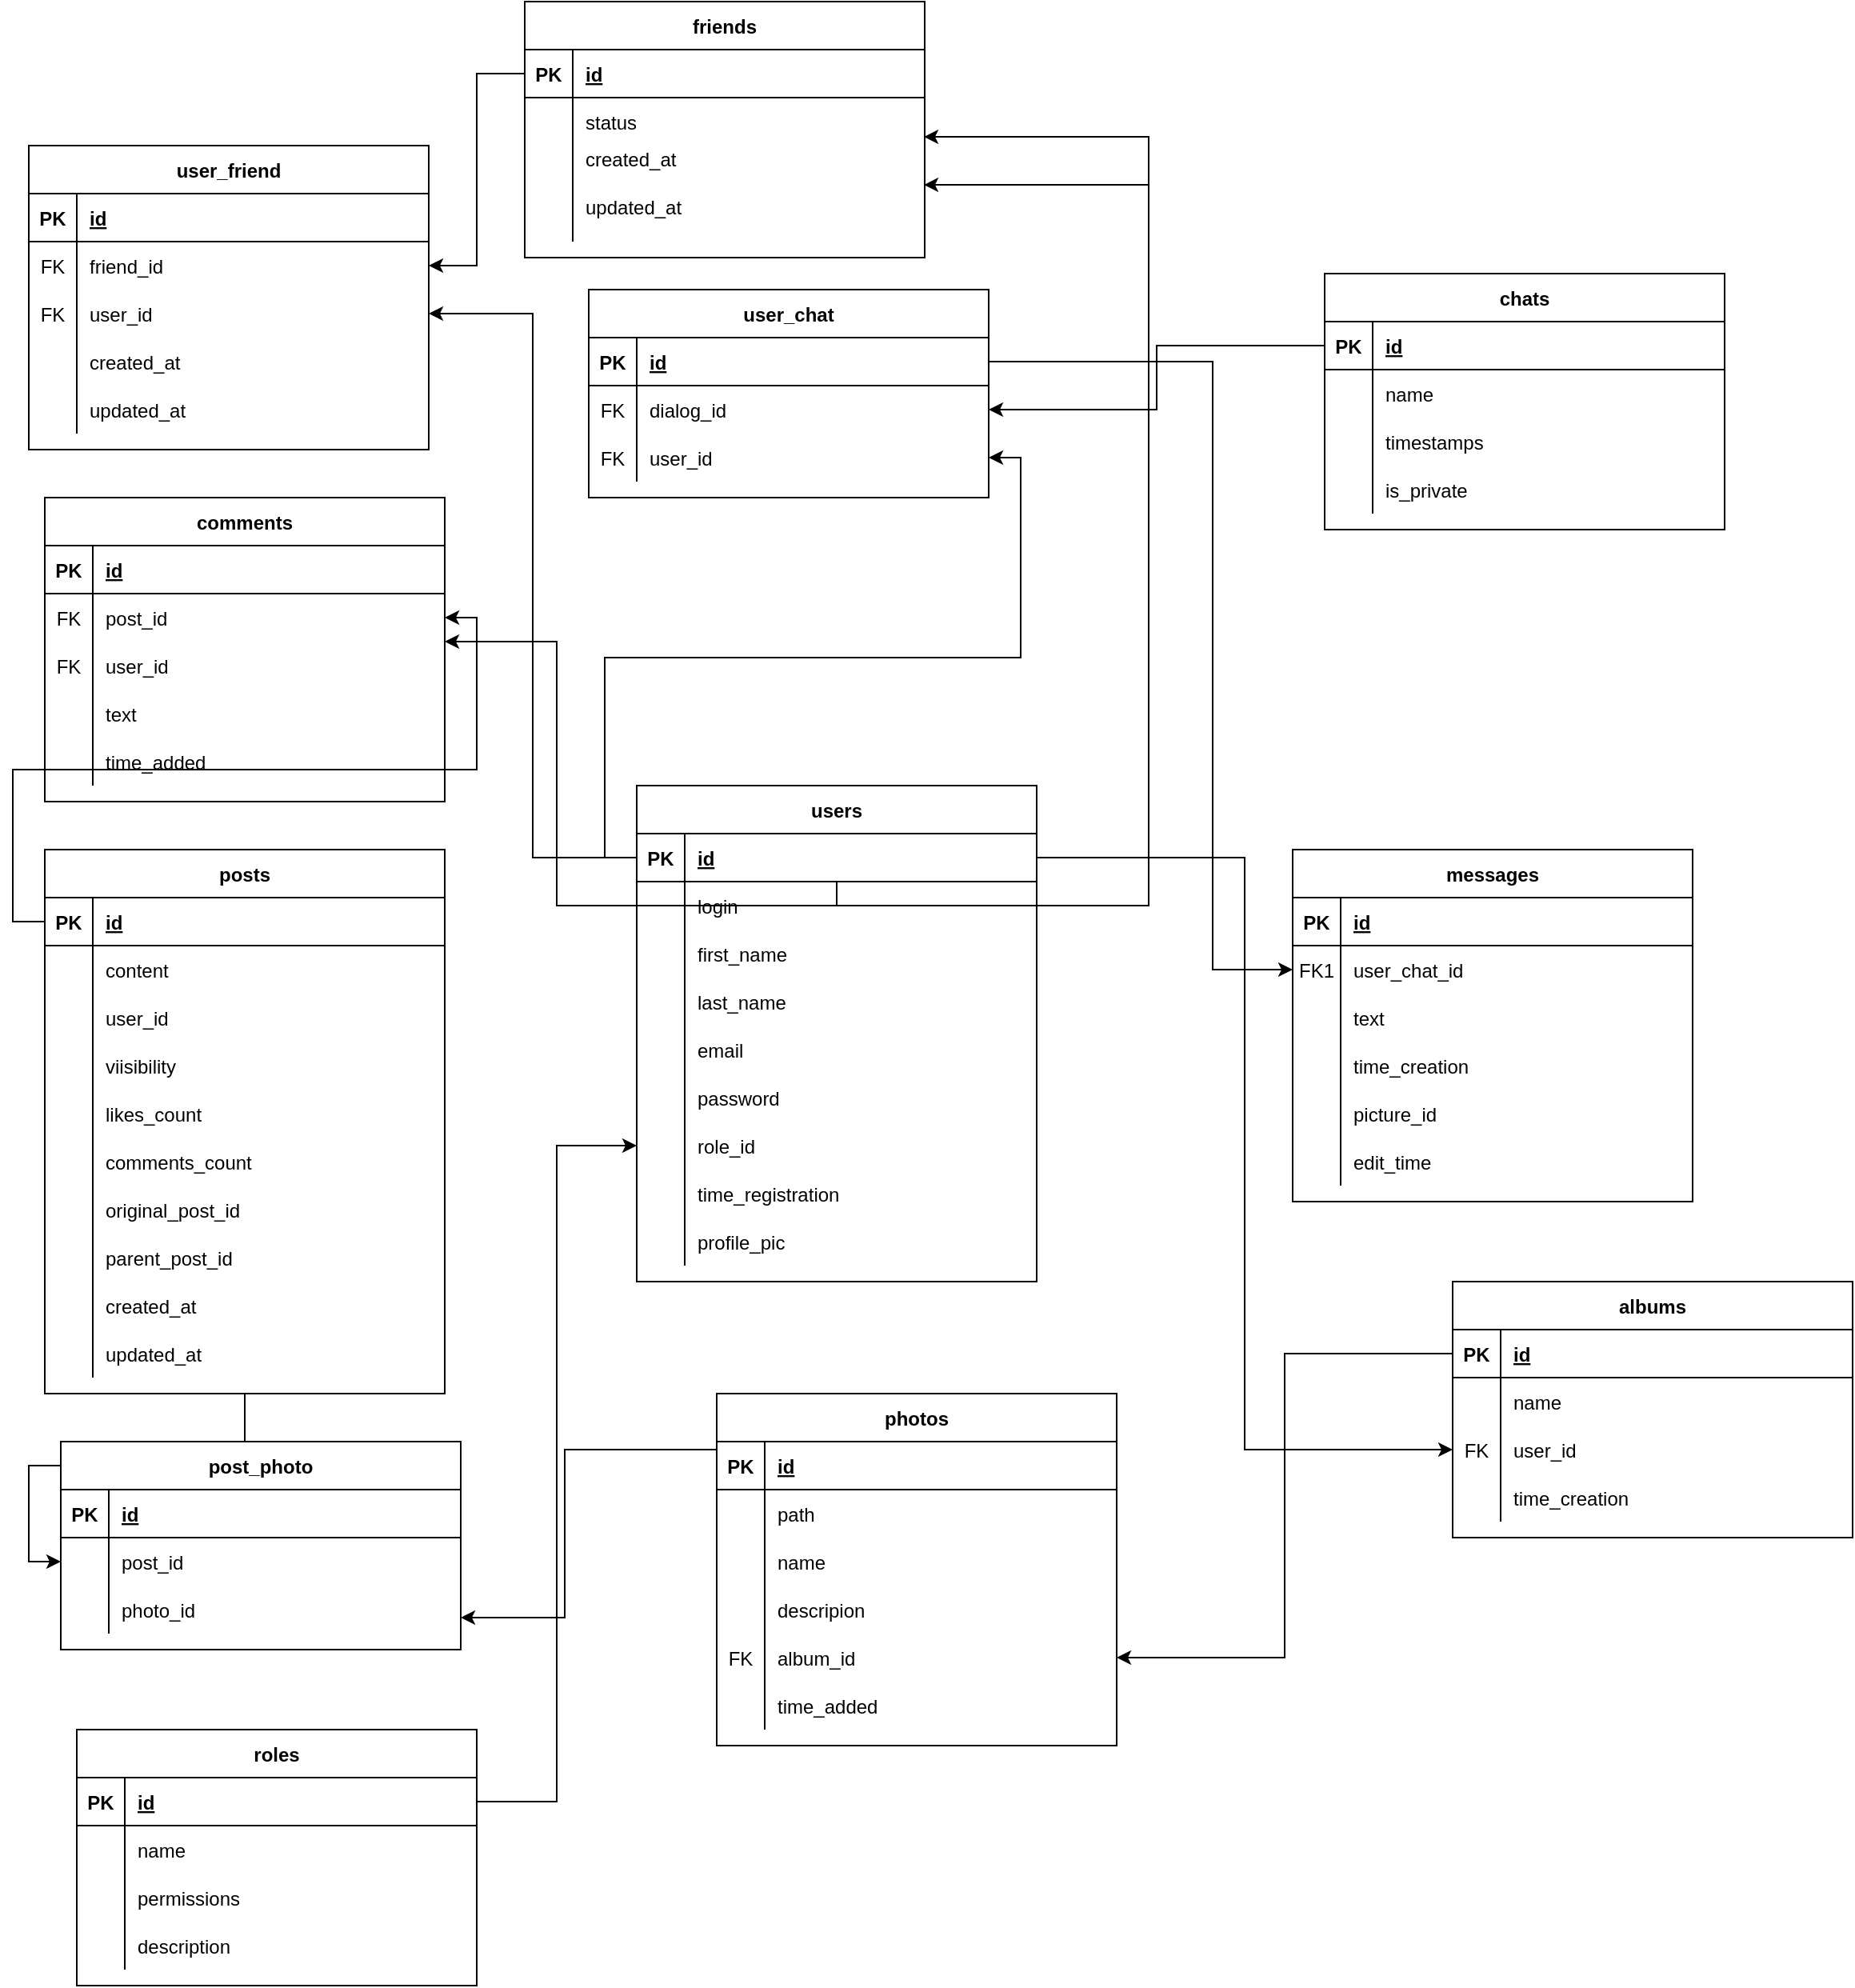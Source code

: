 <mxfile version="21.7.2" type="github">
  <diagram id="R2lEEEUBdFMjLlhIrx00" name="Page-1">
    <mxGraphModel dx="2323" dy="2324" grid="1" gridSize="10" guides="1" tooltips="1" connect="1" arrows="1" fold="1" page="1" pageScale="1" pageWidth="850" pageHeight="1100" math="0" shadow="0" extFonts="Permanent Marker^https://fonts.googleapis.com/css?family=Permanent+Marker">
      <root>
        <mxCell id="0" />
        <mxCell id="1" parent="0" />
        <mxCell id="C-vyLk0tnHw3VtMMgP7b-2" value="chats" style="shape=table;startSize=30;container=1;collapsible=1;childLayout=tableLayout;fixedRows=1;rowLines=0;fontStyle=1;align=center;resizeLast=1;" parent="1" vertex="1">
          <mxGeometry x="880" y="-290" width="250" height="160" as="geometry" />
        </mxCell>
        <mxCell id="C-vyLk0tnHw3VtMMgP7b-3" value="" style="shape=partialRectangle;collapsible=0;dropTarget=0;pointerEvents=0;fillColor=none;points=[[0,0.5],[1,0.5]];portConstraint=eastwest;top=0;left=0;right=0;bottom=1;" parent="C-vyLk0tnHw3VtMMgP7b-2" vertex="1">
          <mxGeometry y="30" width="250" height="30" as="geometry" />
        </mxCell>
        <mxCell id="C-vyLk0tnHw3VtMMgP7b-4" value="PK" style="shape=partialRectangle;overflow=hidden;connectable=0;fillColor=none;top=0;left=0;bottom=0;right=0;fontStyle=1;" parent="C-vyLk0tnHw3VtMMgP7b-3" vertex="1">
          <mxGeometry width="30" height="30" as="geometry">
            <mxRectangle width="30" height="30" as="alternateBounds" />
          </mxGeometry>
        </mxCell>
        <mxCell id="C-vyLk0tnHw3VtMMgP7b-5" value="id" style="shape=partialRectangle;overflow=hidden;connectable=0;fillColor=none;top=0;left=0;bottom=0;right=0;align=left;spacingLeft=6;fontStyle=5;" parent="C-vyLk0tnHw3VtMMgP7b-3" vertex="1">
          <mxGeometry x="30" width="220" height="30" as="geometry">
            <mxRectangle width="220" height="30" as="alternateBounds" />
          </mxGeometry>
        </mxCell>
        <mxCell id="C-vyLk0tnHw3VtMMgP7b-6" value="" style="shape=partialRectangle;collapsible=0;dropTarget=0;pointerEvents=0;fillColor=none;points=[[0,0.5],[1,0.5]];portConstraint=eastwest;top=0;left=0;right=0;bottom=0;" parent="C-vyLk0tnHw3VtMMgP7b-2" vertex="1">
          <mxGeometry y="60" width="250" height="30" as="geometry" />
        </mxCell>
        <mxCell id="C-vyLk0tnHw3VtMMgP7b-7" value="" style="shape=partialRectangle;overflow=hidden;connectable=0;fillColor=none;top=0;left=0;bottom=0;right=0;" parent="C-vyLk0tnHw3VtMMgP7b-6" vertex="1">
          <mxGeometry width="30" height="30" as="geometry">
            <mxRectangle width="30" height="30" as="alternateBounds" />
          </mxGeometry>
        </mxCell>
        <mxCell id="C-vyLk0tnHw3VtMMgP7b-8" value="name" style="shape=partialRectangle;overflow=hidden;connectable=0;fillColor=none;top=0;left=0;bottom=0;right=0;align=left;spacingLeft=6;" parent="C-vyLk0tnHw3VtMMgP7b-6" vertex="1">
          <mxGeometry x="30" width="220" height="30" as="geometry">
            <mxRectangle width="220" height="30" as="alternateBounds" />
          </mxGeometry>
        </mxCell>
        <mxCell id="C-vyLk0tnHw3VtMMgP7b-9" value="" style="shape=partialRectangle;collapsible=0;dropTarget=0;pointerEvents=0;fillColor=none;points=[[0,0.5],[1,0.5]];portConstraint=eastwest;top=0;left=0;right=0;bottom=0;" parent="C-vyLk0tnHw3VtMMgP7b-2" vertex="1">
          <mxGeometry y="90" width="250" height="30" as="geometry" />
        </mxCell>
        <mxCell id="C-vyLk0tnHw3VtMMgP7b-10" value="" style="shape=partialRectangle;overflow=hidden;connectable=0;fillColor=none;top=0;left=0;bottom=0;right=0;" parent="C-vyLk0tnHw3VtMMgP7b-9" vertex="1">
          <mxGeometry width="30" height="30" as="geometry">
            <mxRectangle width="30" height="30" as="alternateBounds" />
          </mxGeometry>
        </mxCell>
        <mxCell id="C-vyLk0tnHw3VtMMgP7b-11" value="timestamps" style="shape=partialRectangle;overflow=hidden;connectable=0;fillColor=none;top=0;left=0;bottom=0;right=0;align=left;spacingLeft=6;" parent="C-vyLk0tnHw3VtMMgP7b-9" vertex="1">
          <mxGeometry x="30" width="220" height="30" as="geometry">
            <mxRectangle width="220" height="30" as="alternateBounds" />
          </mxGeometry>
        </mxCell>
        <mxCell id="w4CjaTujqkbUTqvuf39v-179" value="" style="shape=partialRectangle;collapsible=0;dropTarget=0;pointerEvents=0;fillColor=none;points=[[0,0.5],[1,0.5]];portConstraint=eastwest;top=0;left=0;right=0;bottom=0;" parent="C-vyLk0tnHw3VtMMgP7b-2" vertex="1">
          <mxGeometry y="120" width="250" height="30" as="geometry" />
        </mxCell>
        <mxCell id="w4CjaTujqkbUTqvuf39v-180" value="" style="shape=partialRectangle;overflow=hidden;connectable=0;fillColor=none;top=0;left=0;bottom=0;right=0;" parent="w4CjaTujqkbUTqvuf39v-179" vertex="1">
          <mxGeometry width="30" height="30" as="geometry">
            <mxRectangle width="30" height="30" as="alternateBounds" />
          </mxGeometry>
        </mxCell>
        <mxCell id="w4CjaTujqkbUTqvuf39v-181" value="is_private" style="shape=partialRectangle;overflow=hidden;connectable=0;fillColor=none;top=0;left=0;bottom=0;right=0;align=left;spacingLeft=6;" parent="w4CjaTujqkbUTqvuf39v-179" vertex="1">
          <mxGeometry x="30" width="220" height="30" as="geometry">
            <mxRectangle width="220" height="30" as="alternateBounds" />
          </mxGeometry>
        </mxCell>
        <mxCell id="C-vyLk0tnHw3VtMMgP7b-13" value="messages" style="shape=table;startSize=30;container=1;collapsible=1;childLayout=tableLayout;fixedRows=1;rowLines=0;fontStyle=1;align=center;resizeLast=1;" parent="1" vertex="1">
          <mxGeometry x="860" y="70" width="250" height="220" as="geometry" />
        </mxCell>
        <mxCell id="C-vyLk0tnHw3VtMMgP7b-14" value="" style="shape=partialRectangle;collapsible=0;dropTarget=0;pointerEvents=0;fillColor=none;points=[[0,0.5],[1,0.5]];portConstraint=eastwest;top=0;left=0;right=0;bottom=1;" parent="C-vyLk0tnHw3VtMMgP7b-13" vertex="1">
          <mxGeometry y="30" width="250" height="30" as="geometry" />
        </mxCell>
        <mxCell id="C-vyLk0tnHw3VtMMgP7b-15" value="PK" style="shape=partialRectangle;overflow=hidden;connectable=0;fillColor=none;top=0;left=0;bottom=0;right=0;fontStyle=1;" parent="C-vyLk0tnHw3VtMMgP7b-14" vertex="1">
          <mxGeometry width="30" height="30" as="geometry">
            <mxRectangle width="30" height="30" as="alternateBounds" />
          </mxGeometry>
        </mxCell>
        <mxCell id="C-vyLk0tnHw3VtMMgP7b-16" value="id" style="shape=partialRectangle;overflow=hidden;connectable=0;fillColor=none;top=0;left=0;bottom=0;right=0;align=left;spacingLeft=6;fontStyle=5;" parent="C-vyLk0tnHw3VtMMgP7b-14" vertex="1">
          <mxGeometry x="30" width="220" height="30" as="geometry">
            <mxRectangle width="220" height="30" as="alternateBounds" />
          </mxGeometry>
        </mxCell>
        <mxCell id="C-vyLk0tnHw3VtMMgP7b-17" value="" style="shape=partialRectangle;collapsible=0;dropTarget=0;pointerEvents=0;fillColor=none;points=[[0,0.5],[1,0.5]];portConstraint=eastwest;top=0;left=0;right=0;bottom=0;" parent="C-vyLk0tnHw3VtMMgP7b-13" vertex="1">
          <mxGeometry y="60" width="250" height="30" as="geometry" />
        </mxCell>
        <mxCell id="C-vyLk0tnHw3VtMMgP7b-18" value="FK1" style="shape=partialRectangle;overflow=hidden;connectable=0;fillColor=none;top=0;left=0;bottom=0;right=0;" parent="C-vyLk0tnHw3VtMMgP7b-17" vertex="1">
          <mxGeometry width="30" height="30" as="geometry">
            <mxRectangle width="30" height="30" as="alternateBounds" />
          </mxGeometry>
        </mxCell>
        <mxCell id="C-vyLk0tnHw3VtMMgP7b-19" value="user_chat_id" style="shape=partialRectangle;overflow=hidden;connectable=0;fillColor=none;top=0;left=0;bottom=0;right=0;align=left;spacingLeft=6;" parent="C-vyLk0tnHw3VtMMgP7b-17" vertex="1">
          <mxGeometry x="30" width="220" height="30" as="geometry">
            <mxRectangle width="220" height="30" as="alternateBounds" />
          </mxGeometry>
        </mxCell>
        <mxCell id="C-vyLk0tnHw3VtMMgP7b-20" value="" style="shape=partialRectangle;collapsible=0;dropTarget=0;pointerEvents=0;fillColor=none;points=[[0,0.5],[1,0.5]];portConstraint=eastwest;top=0;left=0;right=0;bottom=0;" parent="C-vyLk0tnHw3VtMMgP7b-13" vertex="1">
          <mxGeometry y="90" width="250" height="30" as="geometry" />
        </mxCell>
        <mxCell id="C-vyLk0tnHw3VtMMgP7b-21" value="" style="shape=partialRectangle;overflow=hidden;connectable=0;fillColor=none;top=0;left=0;bottom=0;right=0;" parent="C-vyLk0tnHw3VtMMgP7b-20" vertex="1">
          <mxGeometry width="30" height="30" as="geometry">
            <mxRectangle width="30" height="30" as="alternateBounds" />
          </mxGeometry>
        </mxCell>
        <mxCell id="C-vyLk0tnHw3VtMMgP7b-22" value="text" style="shape=partialRectangle;overflow=hidden;connectable=0;fillColor=none;top=0;left=0;bottom=0;right=0;align=left;spacingLeft=6;" parent="C-vyLk0tnHw3VtMMgP7b-20" vertex="1">
          <mxGeometry x="30" width="220" height="30" as="geometry">
            <mxRectangle width="220" height="30" as="alternateBounds" />
          </mxGeometry>
        </mxCell>
        <mxCell id="w4CjaTujqkbUTqvuf39v-67" value="" style="shape=partialRectangle;collapsible=0;dropTarget=0;pointerEvents=0;fillColor=none;points=[[0,0.5],[1,0.5]];portConstraint=eastwest;top=0;left=0;right=0;bottom=0;" parent="C-vyLk0tnHw3VtMMgP7b-13" vertex="1">
          <mxGeometry y="120" width="250" height="30" as="geometry" />
        </mxCell>
        <mxCell id="w4CjaTujqkbUTqvuf39v-68" value="" style="shape=partialRectangle;overflow=hidden;connectable=0;fillColor=none;top=0;left=0;bottom=0;right=0;" parent="w4CjaTujqkbUTqvuf39v-67" vertex="1">
          <mxGeometry width="30" height="30" as="geometry">
            <mxRectangle width="30" height="30" as="alternateBounds" />
          </mxGeometry>
        </mxCell>
        <mxCell id="w4CjaTujqkbUTqvuf39v-69" value="time_creation" style="shape=partialRectangle;overflow=hidden;connectable=0;fillColor=none;top=0;left=0;bottom=0;right=0;align=left;spacingLeft=6;" parent="w4CjaTujqkbUTqvuf39v-67" vertex="1">
          <mxGeometry x="30" width="220" height="30" as="geometry">
            <mxRectangle width="220" height="30" as="alternateBounds" />
          </mxGeometry>
        </mxCell>
        <mxCell id="w4CjaTujqkbUTqvuf39v-141" value="" style="shape=partialRectangle;collapsible=0;dropTarget=0;pointerEvents=0;fillColor=none;points=[[0,0.5],[1,0.5]];portConstraint=eastwest;top=0;left=0;right=0;bottom=0;" parent="C-vyLk0tnHw3VtMMgP7b-13" vertex="1">
          <mxGeometry y="150" width="250" height="30" as="geometry" />
        </mxCell>
        <mxCell id="w4CjaTujqkbUTqvuf39v-142" value="" style="shape=partialRectangle;overflow=hidden;connectable=0;fillColor=none;top=0;left=0;bottom=0;right=0;" parent="w4CjaTujqkbUTqvuf39v-141" vertex="1">
          <mxGeometry width="30" height="30" as="geometry">
            <mxRectangle width="30" height="30" as="alternateBounds" />
          </mxGeometry>
        </mxCell>
        <mxCell id="w4CjaTujqkbUTqvuf39v-143" value="picture_id" style="shape=partialRectangle;overflow=hidden;connectable=0;fillColor=none;top=0;left=0;bottom=0;right=0;align=left;spacingLeft=6;" parent="w4CjaTujqkbUTqvuf39v-141" vertex="1">
          <mxGeometry x="30" width="220" height="30" as="geometry">
            <mxRectangle width="220" height="30" as="alternateBounds" />
          </mxGeometry>
        </mxCell>
        <mxCell id="w4CjaTujqkbUTqvuf39v-70" value="" style="shape=partialRectangle;collapsible=0;dropTarget=0;pointerEvents=0;fillColor=none;points=[[0,0.5],[1,0.5]];portConstraint=eastwest;top=0;left=0;right=0;bottom=0;" parent="C-vyLk0tnHw3VtMMgP7b-13" vertex="1">
          <mxGeometry y="180" width="250" height="30" as="geometry" />
        </mxCell>
        <mxCell id="w4CjaTujqkbUTqvuf39v-71" value="" style="shape=partialRectangle;overflow=hidden;connectable=0;fillColor=none;top=0;left=0;bottom=0;right=0;" parent="w4CjaTujqkbUTqvuf39v-70" vertex="1">
          <mxGeometry width="30" height="30" as="geometry">
            <mxRectangle width="30" height="30" as="alternateBounds" />
          </mxGeometry>
        </mxCell>
        <mxCell id="w4CjaTujqkbUTqvuf39v-72" value="edit_time" style="shape=partialRectangle;overflow=hidden;connectable=0;fillColor=none;top=0;left=0;bottom=0;right=0;align=left;spacingLeft=6;" parent="w4CjaTujqkbUTqvuf39v-70" vertex="1">
          <mxGeometry x="30" width="220" height="30" as="geometry">
            <mxRectangle width="220" height="30" as="alternateBounds" />
          </mxGeometry>
        </mxCell>
        <mxCell id="C-vyLk0tnHw3VtMMgP7b-23" value="users" style="shape=table;startSize=30;container=1;collapsible=1;childLayout=tableLayout;fixedRows=1;rowLines=0;fontStyle=1;align=center;resizeLast=1;" parent="1" vertex="1">
          <mxGeometry x="450" y="30" width="250" height="310" as="geometry" />
        </mxCell>
        <mxCell id="C-vyLk0tnHw3VtMMgP7b-24" value="" style="shape=partialRectangle;collapsible=0;dropTarget=0;pointerEvents=0;fillColor=none;points=[[0,0.5],[1,0.5]];portConstraint=eastwest;top=0;left=0;right=0;bottom=1;" parent="C-vyLk0tnHw3VtMMgP7b-23" vertex="1">
          <mxGeometry y="30" width="250" height="30" as="geometry" />
        </mxCell>
        <mxCell id="C-vyLk0tnHw3VtMMgP7b-25" value="PK" style="shape=partialRectangle;overflow=hidden;connectable=0;fillColor=none;top=0;left=0;bottom=0;right=0;fontStyle=1;" parent="C-vyLk0tnHw3VtMMgP7b-24" vertex="1">
          <mxGeometry width="30" height="30" as="geometry">
            <mxRectangle width="30" height="30" as="alternateBounds" />
          </mxGeometry>
        </mxCell>
        <mxCell id="C-vyLk0tnHw3VtMMgP7b-26" value="id" style="shape=partialRectangle;overflow=hidden;connectable=0;fillColor=none;top=0;left=0;bottom=0;right=0;align=left;spacingLeft=6;fontStyle=5;" parent="C-vyLk0tnHw3VtMMgP7b-24" vertex="1">
          <mxGeometry x="30" width="220" height="30" as="geometry">
            <mxRectangle width="220" height="30" as="alternateBounds" />
          </mxGeometry>
        </mxCell>
        <mxCell id="C-vyLk0tnHw3VtMMgP7b-27" value="" style="shape=partialRectangle;collapsible=0;dropTarget=0;pointerEvents=0;fillColor=none;points=[[0,0.5],[1,0.5]];portConstraint=eastwest;top=0;left=0;right=0;bottom=0;" parent="C-vyLk0tnHw3VtMMgP7b-23" vertex="1">
          <mxGeometry y="60" width="250" height="30" as="geometry" />
        </mxCell>
        <mxCell id="C-vyLk0tnHw3VtMMgP7b-28" value="" style="shape=partialRectangle;overflow=hidden;connectable=0;fillColor=none;top=0;left=0;bottom=0;right=0;" parent="C-vyLk0tnHw3VtMMgP7b-27" vertex="1">
          <mxGeometry width="30" height="30" as="geometry">
            <mxRectangle width="30" height="30" as="alternateBounds" />
          </mxGeometry>
        </mxCell>
        <mxCell id="C-vyLk0tnHw3VtMMgP7b-29" value="login" style="shape=partialRectangle;overflow=hidden;connectable=0;fillColor=none;top=0;left=0;bottom=0;right=0;align=left;spacingLeft=6;" parent="C-vyLk0tnHw3VtMMgP7b-27" vertex="1">
          <mxGeometry x="30" width="220" height="30" as="geometry">
            <mxRectangle width="220" height="30" as="alternateBounds" />
          </mxGeometry>
        </mxCell>
        <mxCell id="w4CjaTujqkbUTqvuf39v-43" value="" style="shape=partialRectangle;collapsible=0;dropTarget=0;pointerEvents=0;fillColor=none;points=[[0,0.5],[1,0.5]];portConstraint=eastwest;top=0;left=0;right=0;bottom=0;" parent="C-vyLk0tnHw3VtMMgP7b-23" vertex="1">
          <mxGeometry y="90" width="250" height="30" as="geometry" />
        </mxCell>
        <mxCell id="w4CjaTujqkbUTqvuf39v-44" value="" style="shape=partialRectangle;overflow=hidden;connectable=0;fillColor=none;top=0;left=0;bottom=0;right=0;" parent="w4CjaTujqkbUTqvuf39v-43" vertex="1">
          <mxGeometry width="30" height="30" as="geometry">
            <mxRectangle width="30" height="30" as="alternateBounds" />
          </mxGeometry>
        </mxCell>
        <mxCell id="w4CjaTujqkbUTqvuf39v-45" value="first_name" style="shape=partialRectangle;overflow=hidden;connectable=0;fillColor=none;top=0;left=0;bottom=0;right=0;align=left;spacingLeft=6;" parent="w4CjaTujqkbUTqvuf39v-43" vertex="1">
          <mxGeometry x="30" width="220" height="30" as="geometry">
            <mxRectangle width="220" height="30" as="alternateBounds" />
          </mxGeometry>
        </mxCell>
        <mxCell id="w4CjaTujqkbUTqvuf39v-46" value="" style="shape=partialRectangle;collapsible=0;dropTarget=0;pointerEvents=0;fillColor=none;points=[[0,0.5],[1,0.5]];portConstraint=eastwest;top=0;left=0;right=0;bottom=0;" parent="C-vyLk0tnHw3VtMMgP7b-23" vertex="1">
          <mxGeometry y="120" width="250" height="30" as="geometry" />
        </mxCell>
        <mxCell id="w4CjaTujqkbUTqvuf39v-47" value="" style="shape=partialRectangle;overflow=hidden;connectable=0;fillColor=none;top=0;left=0;bottom=0;right=0;" parent="w4CjaTujqkbUTqvuf39v-46" vertex="1">
          <mxGeometry width="30" height="30" as="geometry">
            <mxRectangle width="30" height="30" as="alternateBounds" />
          </mxGeometry>
        </mxCell>
        <mxCell id="w4CjaTujqkbUTqvuf39v-48" value="last_name" style="shape=partialRectangle;overflow=hidden;connectable=0;fillColor=none;top=0;left=0;bottom=0;right=0;align=left;spacingLeft=6;" parent="w4CjaTujqkbUTqvuf39v-46" vertex="1">
          <mxGeometry x="30" width="220" height="30" as="geometry">
            <mxRectangle width="220" height="30" as="alternateBounds" />
          </mxGeometry>
        </mxCell>
        <mxCell id="w4CjaTujqkbUTqvuf39v-49" value="" style="shape=partialRectangle;collapsible=0;dropTarget=0;pointerEvents=0;fillColor=none;points=[[0,0.5],[1,0.5]];portConstraint=eastwest;top=0;left=0;right=0;bottom=0;" parent="C-vyLk0tnHw3VtMMgP7b-23" vertex="1">
          <mxGeometry y="150" width="250" height="30" as="geometry" />
        </mxCell>
        <mxCell id="w4CjaTujqkbUTqvuf39v-50" value="" style="shape=partialRectangle;overflow=hidden;connectable=0;fillColor=none;top=0;left=0;bottom=0;right=0;" parent="w4CjaTujqkbUTqvuf39v-49" vertex="1">
          <mxGeometry width="30" height="30" as="geometry">
            <mxRectangle width="30" height="30" as="alternateBounds" />
          </mxGeometry>
        </mxCell>
        <mxCell id="w4CjaTujqkbUTqvuf39v-51" value="email" style="shape=partialRectangle;overflow=hidden;connectable=0;fillColor=none;top=0;left=0;bottom=0;right=0;align=left;spacingLeft=6;" parent="w4CjaTujqkbUTqvuf39v-49" vertex="1">
          <mxGeometry x="30" width="220" height="30" as="geometry">
            <mxRectangle width="220" height="30" as="alternateBounds" />
          </mxGeometry>
        </mxCell>
        <mxCell id="w4CjaTujqkbUTqvuf39v-52" value="" style="shape=partialRectangle;collapsible=0;dropTarget=0;pointerEvents=0;fillColor=none;points=[[0,0.5],[1,0.5]];portConstraint=eastwest;top=0;left=0;right=0;bottom=0;" parent="C-vyLk0tnHw3VtMMgP7b-23" vertex="1">
          <mxGeometry y="180" width="250" height="30" as="geometry" />
        </mxCell>
        <mxCell id="w4CjaTujqkbUTqvuf39v-53" value="" style="shape=partialRectangle;overflow=hidden;connectable=0;fillColor=none;top=0;left=0;bottom=0;right=0;" parent="w4CjaTujqkbUTqvuf39v-52" vertex="1">
          <mxGeometry width="30" height="30" as="geometry">
            <mxRectangle width="30" height="30" as="alternateBounds" />
          </mxGeometry>
        </mxCell>
        <mxCell id="w4CjaTujqkbUTqvuf39v-54" value="password" style="shape=partialRectangle;overflow=hidden;connectable=0;fillColor=none;top=0;left=0;bottom=0;right=0;align=left;spacingLeft=6;" parent="w4CjaTujqkbUTqvuf39v-52" vertex="1">
          <mxGeometry x="30" width="220" height="30" as="geometry">
            <mxRectangle width="220" height="30" as="alternateBounds" />
          </mxGeometry>
        </mxCell>
        <mxCell id="w4CjaTujqkbUTqvuf39v-183" value="" style="shape=partialRectangle;collapsible=0;dropTarget=0;pointerEvents=0;fillColor=none;points=[[0,0.5],[1,0.5]];portConstraint=eastwest;top=0;left=0;right=0;bottom=0;" parent="C-vyLk0tnHw3VtMMgP7b-23" vertex="1">
          <mxGeometry y="210" width="250" height="30" as="geometry" />
        </mxCell>
        <mxCell id="w4CjaTujqkbUTqvuf39v-184" value="" style="shape=partialRectangle;overflow=hidden;connectable=0;fillColor=none;top=0;left=0;bottom=0;right=0;" parent="w4CjaTujqkbUTqvuf39v-183" vertex="1">
          <mxGeometry width="30" height="30" as="geometry">
            <mxRectangle width="30" height="30" as="alternateBounds" />
          </mxGeometry>
        </mxCell>
        <mxCell id="w4CjaTujqkbUTqvuf39v-185" value="role_id" style="shape=partialRectangle;overflow=hidden;connectable=0;fillColor=none;top=0;left=0;bottom=0;right=0;align=left;spacingLeft=6;" parent="w4CjaTujqkbUTqvuf39v-183" vertex="1">
          <mxGeometry x="30" width="220" height="30" as="geometry">
            <mxRectangle width="220" height="30" as="alternateBounds" />
          </mxGeometry>
        </mxCell>
        <mxCell id="w4CjaTujqkbUTqvuf39v-55" value="" style="shape=partialRectangle;collapsible=0;dropTarget=0;pointerEvents=0;fillColor=none;points=[[0,0.5],[1,0.5]];portConstraint=eastwest;top=0;left=0;right=0;bottom=0;" parent="C-vyLk0tnHw3VtMMgP7b-23" vertex="1">
          <mxGeometry y="240" width="250" height="30" as="geometry" />
        </mxCell>
        <mxCell id="w4CjaTujqkbUTqvuf39v-56" value="" style="shape=partialRectangle;overflow=hidden;connectable=0;fillColor=none;top=0;left=0;bottom=0;right=0;" parent="w4CjaTujqkbUTqvuf39v-55" vertex="1">
          <mxGeometry width="30" height="30" as="geometry">
            <mxRectangle width="30" height="30" as="alternateBounds" />
          </mxGeometry>
        </mxCell>
        <mxCell id="w4CjaTujqkbUTqvuf39v-57" value="time_registration" style="shape=partialRectangle;overflow=hidden;connectable=0;fillColor=none;top=0;left=0;bottom=0;right=0;align=left;spacingLeft=6;" parent="w4CjaTujqkbUTqvuf39v-55" vertex="1">
          <mxGeometry x="30" width="220" height="30" as="geometry">
            <mxRectangle width="220" height="30" as="alternateBounds" />
          </mxGeometry>
        </mxCell>
        <mxCell id="4rbbOnVRSVjW8Jk_AhY--3" value="" style="shape=partialRectangle;collapsible=0;dropTarget=0;pointerEvents=0;fillColor=none;points=[[0,0.5],[1,0.5]];portConstraint=eastwest;top=0;left=0;right=0;bottom=0;" vertex="1" parent="C-vyLk0tnHw3VtMMgP7b-23">
          <mxGeometry y="270" width="250" height="30" as="geometry" />
        </mxCell>
        <mxCell id="4rbbOnVRSVjW8Jk_AhY--4" value="" style="shape=partialRectangle;overflow=hidden;connectable=0;fillColor=none;top=0;left=0;bottom=0;right=0;" vertex="1" parent="4rbbOnVRSVjW8Jk_AhY--3">
          <mxGeometry width="30" height="30" as="geometry">
            <mxRectangle width="30" height="30" as="alternateBounds" />
          </mxGeometry>
        </mxCell>
        <mxCell id="4rbbOnVRSVjW8Jk_AhY--5" value="profile_pic" style="shape=partialRectangle;overflow=hidden;connectable=0;fillColor=none;top=0;left=0;bottom=0;right=0;align=left;spacingLeft=6;" vertex="1" parent="4rbbOnVRSVjW8Jk_AhY--3">
          <mxGeometry x="30" width="220" height="30" as="geometry">
            <mxRectangle width="220" height="30" as="alternateBounds" />
          </mxGeometry>
        </mxCell>
        <mxCell id="w4CjaTujqkbUTqvuf39v-175" style="edgeStyle=orthogonalEdgeStyle;rounded=0;orthogonalLoop=1;jettySize=auto;html=1;" parent="1" source="w4CjaTujqkbUTqvuf39v-1" target="w4CjaTujqkbUTqvuf39v-162" edge="1">
          <mxGeometry relative="1" as="geometry" />
        </mxCell>
        <mxCell id="w4CjaTujqkbUTqvuf39v-1" value="posts" style="shape=table;startSize=30;container=1;collapsible=1;childLayout=tableLayout;fixedRows=1;rowLines=0;fontStyle=1;align=center;resizeLast=1;" parent="1" vertex="1">
          <mxGeometry x="80" y="70" width="250" height="340" as="geometry" />
        </mxCell>
        <mxCell id="w4CjaTujqkbUTqvuf39v-2" value="" style="shape=partialRectangle;collapsible=0;dropTarget=0;pointerEvents=0;fillColor=none;points=[[0,0.5],[1,0.5]];portConstraint=eastwest;top=0;left=0;right=0;bottom=1;" parent="w4CjaTujqkbUTqvuf39v-1" vertex="1">
          <mxGeometry y="30" width="250" height="30" as="geometry" />
        </mxCell>
        <mxCell id="w4CjaTujqkbUTqvuf39v-3" value="PK" style="shape=partialRectangle;overflow=hidden;connectable=0;fillColor=none;top=0;left=0;bottom=0;right=0;fontStyle=1;" parent="w4CjaTujqkbUTqvuf39v-2" vertex="1">
          <mxGeometry width="30" height="30" as="geometry">
            <mxRectangle width="30" height="30" as="alternateBounds" />
          </mxGeometry>
        </mxCell>
        <mxCell id="w4CjaTujqkbUTqvuf39v-4" value="id" style="shape=partialRectangle;overflow=hidden;connectable=0;fillColor=none;top=0;left=0;bottom=0;right=0;align=left;spacingLeft=6;fontStyle=5;" parent="w4CjaTujqkbUTqvuf39v-2" vertex="1">
          <mxGeometry x="30" width="220" height="30" as="geometry">
            <mxRectangle width="220" height="30" as="alternateBounds" />
          </mxGeometry>
        </mxCell>
        <mxCell id="w4CjaTujqkbUTqvuf39v-5" value="" style="shape=partialRectangle;collapsible=0;dropTarget=0;pointerEvents=0;fillColor=none;points=[[0,0.5],[1,0.5]];portConstraint=eastwest;top=0;left=0;right=0;bottom=0;" parent="w4CjaTujqkbUTqvuf39v-1" vertex="1">
          <mxGeometry y="60" width="250" height="30" as="geometry" />
        </mxCell>
        <mxCell id="w4CjaTujqkbUTqvuf39v-6" value="" style="shape=partialRectangle;overflow=hidden;connectable=0;fillColor=none;top=0;left=0;bottom=0;right=0;" parent="w4CjaTujqkbUTqvuf39v-5" vertex="1">
          <mxGeometry width="30" height="30" as="geometry">
            <mxRectangle width="30" height="30" as="alternateBounds" />
          </mxGeometry>
        </mxCell>
        <mxCell id="w4CjaTujqkbUTqvuf39v-7" value="content" style="shape=partialRectangle;overflow=hidden;connectable=0;fillColor=none;top=0;left=0;bottom=0;right=0;align=left;spacingLeft=6;" parent="w4CjaTujqkbUTqvuf39v-5" vertex="1">
          <mxGeometry x="30" width="220" height="30" as="geometry">
            <mxRectangle width="220" height="30" as="alternateBounds" />
          </mxGeometry>
        </mxCell>
        <mxCell id="s2UA-TWmzDpDFt0Uh0HX-18" value="" style="shape=partialRectangle;collapsible=0;dropTarget=0;pointerEvents=0;fillColor=none;points=[[0,0.5],[1,0.5]];portConstraint=eastwest;top=0;left=0;right=0;bottom=0;" parent="w4CjaTujqkbUTqvuf39v-1" vertex="1">
          <mxGeometry y="90" width="250" height="30" as="geometry" />
        </mxCell>
        <mxCell id="s2UA-TWmzDpDFt0Uh0HX-19" value="&#xa;" style="shape=partialRectangle;overflow=hidden;connectable=0;fillColor=none;top=0;left=0;bottom=0;right=0;" parent="s2UA-TWmzDpDFt0Uh0HX-18" vertex="1">
          <mxGeometry width="30" height="30" as="geometry">
            <mxRectangle width="30" height="30" as="alternateBounds" />
          </mxGeometry>
        </mxCell>
        <mxCell id="s2UA-TWmzDpDFt0Uh0HX-20" value="user_id" style="shape=partialRectangle;overflow=hidden;connectable=0;fillColor=none;top=0;left=0;bottom=0;right=0;align=left;spacingLeft=6;" parent="s2UA-TWmzDpDFt0Uh0HX-18" vertex="1">
          <mxGeometry x="30" width="220" height="30" as="geometry">
            <mxRectangle width="220" height="30" as="alternateBounds" />
          </mxGeometry>
        </mxCell>
        <mxCell id="s2UA-TWmzDpDFt0Uh0HX-21" value="" style="shape=partialRectangle;collapsible=0;dropTarget=0;pointerEvents=0;fillColor=none;points=[[0,0.5],[1,0.5]];portConstraint=eastwest;top=0;left=0;right=0;bottom=0;" parent="w4CjaTujqkbUTqvuf39v-1" vertex="1">
          <mxGeometry y="120" width="250" height="30" as="geometry" />
        </mxCell>
        <mxCell id="s2UA-TWmzDpDFt0Uh0HX-22" value="&#xa;" style="shape=partialRectangle;overflow=hidden;connectable=0;fillColor=none;top=0;left=0;bottom=0;right=0;" parent="s2UA-TWmzDpDFt0Uh0HX-21" vertex="1">
          <mxGeometry width="30" height="30" as="geometry">
            <mxRectangle width="30" height="30" as="alternateBounds" />
          </mxGeometry>
        </mxCell>
        <mxCell id="s2UA-TWmzDpDFt0Uh0HX-23" value="viisibility" style="shape=partialRectangle;overflow=hidden;connectable=0;fillColor=none;top=0;left=0;bottom=0;right=0;align=left;spacingLeft=6;" parent="s2UA-TWmzDpDFt0Uh0HX-21" vertex="1">
          <mxGeometry x="30" width="220" height="30" as="geometry">
            <mxRectangle width="220" height="30" as="alternateBounds" />
          </mxGeometry>
        </mxCell>
        <mxCell id="s2UA-TWmzDpDFt0Uh0HX-24" value="" style="shape=partialRectangle;collapsible=0;dropTarget=0;pointerEvents=0;fillColor=none;points=[[0,0.5],[1,0.5]];portConstraint=eastwest;top=0;left=0;right=0;bottom=0;" parent="w4CjaTujqkbUTqvuf39v-1" vertex="1">
          <mxGeometry y="150" width="250" height="30" as="geometry" />
        </mxCell>
        <mxCell id="s2UA-TWmzDpDFt0Uh0HX-25" value="&#xa;" style="shape=partialRectangle;overflow=hidden;connectable=0;fillColor=none;top=0;left=0;bottom=0;right=0;" parent="s2UA-TWmzDpDFt0Uh0HX-24" vertex="1">
          <mxGeometry width="30" height="30" as="geometry">
            <mxRectangle width="30" height="30" as="alternateBounds" />
          </mxGeometry>
        </mxCell>
        <mxCell id="s2UA-TWmzDpDFt0Uh0HX-26" value="likes_count" style="shape=partialRectangle;overflow=hidden;connectable=0;fillColor=none;top=0;left=0;bottom=0;right=0;align=left;spacingLeft=6;" parent="s2UA-TWmzDpDFt0Uh0HX-24" vertex="1">
          <mxGeometry x="30" width="220" height="30" as="geometry">
            <mxRectangle width="220" height="30" as="alternateBounds" />
          </mxGeometry>
        </mxCell>
        <mxCell id="s2UA-TWmzDpDFt0Uh0HX-27" value="" style="shape=partialRectangle;collapsible=0;dropTarget=0;pointerEvents=0;fillColor=none;points=[[0,0.5],[1,0.5]];portConstraint=eastwest;top=0;left=0;right=0;bottom=0;" parent="w4CjaTujqkbUTqvuf39v-1" vertex="1">
          <mxGeometry y="180" width="250" height="30" as="geometry" />
        </mxCell>
        <mxCell id="s2UA-TWmzDpDFt0Uh0HX-28" value="&#xa;" style="shape=partialRectangle;overflow=hidden;connectable=0;fillColor=none;top=0;left=0;bottom=0;right=0;" parent="s2UA-TWmzDpDFt0Uh0HX-27" vertex="1">
          <mxGeometry width="30" height="30" as="geometry">
            <mxRectangle width="30" height="30" as="alternateBounds" />
          </mxGeometry>
        </mxCell>
        <mxCell id="s2UA-TWmzDpDFt0Uh0HX-29" value="comments_count" style="shape=partialRectangle;overflow=hidden;connectable=0;fillColor=none;top=0;left=0;bottom=0;right=0;align=left;spacingLeft=6;" parent="s2UA-TWmzDpDFt0Uh0HX-27" vertex="1">
          <mxGeometry x="30" width="220" height="30" as="geometry">
            <mxRectangle width="220" height="30" as="alternateBounds" />
          </mxGeometry>
        </mxCell>
        <mxCell id="s2UA-TWmzDpDFt0Uh0HX-30" value="" style="shape=partialRectangle;collapsible=0;dropTarget=0;pointerEvents=0;fillColor=none;points=[[0,0.5],[1,0.5]];portConstraint=eastwest;top=0;left=0;right=0;bottom=0;" parent="w4CjaTujqkbUTqvuf39v-1" vertex="1">
          <mxGeometry y="210" width="250" height="30" as="geometry" />
        </mxCell>
        <mxCell id="s2UA-TWmzDpDFt0Uh0HX-31" value="&#xa;" style="shape=partialRectangle;overflow=hidden;connectable=0;fillColor=none;top=0;left=0;bottom=0;right=0;" parent="s2UA-TWmzDpDFt0Uh0HX-30" vertex="1">
          <mxGeometry width="30" height="30" as="geometry">
            <mxRectangle width="30" height="30" as="alternateBounds" />
          </mxGeometry>
        </mxCell>
        <mxCell id="s2UA-TWmzDpDFt0Uh0HX-32" value="original_post_id" style="shape=partialRectangle;overflow=hidden;connectable=0;fillColor=none;top=0;left=0;bottom=0;right=0;align=left;spacingLeft=6;" parent="s2UA-TWmzDpDFt0Uh0HX-30" vertex="1">
          <mxGeometry x="30" width="220" height="30" as="geometry">
            <mxRectangle width="220" height="30" as="alternateBounds" />
          </mxGeometry>
        </mxCell>
        <mxCell id="s2UA-TWmzDpDFt0Uh0HX-33" value="" style="shape=partialRectangle;collapsible=0;dropTarget=0;pointerEvents=0;fillColor=none;points=[[0,0.5],[1,0.5]];portConstraint=eastwest;top=0;left=0;right=0;bottom=0;" parent="w4CjaTujqkbUTqvuf39v-1" vertex="1">
          <mxGeometry y="240" width="250" height="30" as="geometry" />
        </mxCell>
        <mxCell id="s2UA-TWmzDpDFt0Uh0HX-34" value="&#xa;" style="shape=partialRectangle;overflow=hidden;connectable=0;fillColor=none;top=0;left=0;bottom=0;right=0;" parent="s2UA-TWmzDpDFt0Uh0HX-33" vertex="1">
          <mxGeometry width="30" height="30" as="geometry">
            <mxRectangle width="30" height="30" as="alternateBounds" />
          </mxGeometry>
        </mxCell>
        <mxCell id="s2UA-TWmzDpDFt0Uh0HX-35" value="parent_post_id" style="shape=partialRectangle;overflow=hidden;connectable=0;fillColor=none;top=0;left=0;bottom=0;right=0;align=left;spacingLeft=6;" parent="s2UA-TWmzDpDFt0Uh0HX-33" vertex="1">
          <mxGeometry x="30" width="220" height="30" as="geometry">
            <mxRectangle width="220" height="30" as="alternateBounds" />
          </mxGeometry>
        </mxCell>
        <mxCell id="s2UA-TWmzDpDFt0Uh0HX-12" value="" style="shape=partialRectangle;collapsible=0;dropTarget=0;pointerEvents=0;fillColor=none;points=[[0,0.5],[1,0.5]];portConstraint=eastwest;top=0;left=0;right=0;bottom=0;" parent="w4CjaTujqkbUTqvuf39v-1" vertex="1">
          <mxGeometry y="270" width="250" height="30" as="geometry" />
        </mxCell>
        <mxCell id="s2UA-TWmzDpDFt0Uh0HX-13" value="" style="shape=partialRectangle;overflow=hidden;connectable=0;fillColor=none;top=0;left=0;bottom=0;right=0;" parent="s2UA-TWmzDpDFt0Uh0HX-12" vertex="1">
          <mxGeometry width="30" height="30" as="geometry">
            <mxRectangle width="30" height="30" as="alternateBounds" />
          </mxGeometry>
        </mxCell>
        <mxCell id="s2UA-TWmzDpDFt0Uh0HX-14" value="created_at" style="shape=partialRectangle;overflow=hidden;connectable=0;fillColor=none;top=0;left=0;bottom=0;right=0;align=left;spacingLeft=6;" parent="s2UA-TWmzDpDFt0Uh0HX-12" vertex="1">
          <mxGeometry x="30" width="220" height="30" as="geometry">
            <mxRectangle width="220" height="30" as="alternateBounds" />
          </mxGeometry>
        </mxCell>
        <mxCell id="s2UA-TWmzDpDFt0Uh0HX-15" value="" style="shape=partialRectangle;collapsible=0;dropTarget=0;pointerEvents=0;fillColor=none;points=[[0,0.5],[1,0.5]];portConstraint=eastwest;top=0;left=0;right=0;bottom=0;" parent="w4CjaTujqkbUTqvuf39v-1" vertex="1">
          <mxGeometry y="300" width="250" height="30" as="geometry" />
        </mxCell>
        <mxCell id="s2UA-TWmzDpDFt0Uh0HX-16" value="" style="shape=partialRectangle;overflow=hidden;connectable=0;fillColor=none;top=0;left=0;bottom=0;right=0;" parent="s2UA-TWmzDpDFt0Uh0HX-15" vertex="1">
          <mxGeometry width="30" height="30" as="geometry">
            <mxRectangle width="30" height="30" as="alternateBounds" />
          </mxGeometry>
        </mxCell>
        <mxCell id="s2UA-TWmzDpDFt0Uh0HX-17" value="updated_at" style="shape=partialRectangle;overflow=hidden;connectable=0;fillColor=none;top=0;left=0;bottom=0;right=0;align=left;spacingLeft=6;" parent="s2UA-TWmzDpDFt0Uh0HX-15" vertex="1">
          <mxGeometry x="30" width="220" height="30" as="geometry">
            <mxRectangle width="220" height="30" as="alternateBounds" />
          </mxGeometry>
        </mxCell>
        <mxCell id="w4CjaTujqkbUTqvuf39v-158" value="post_photo" style="shape=table;startSize=30;container=1;collapsible=1;childLayout=tableLayout;fixedRows=1;rowLines=0;fontStyle=1;align=center;resizeLast=1;" parent="1" vertex="1">
          <mxGeometry x="90" y="440" width="250" height="130" as="geometry" />
        </mxCell>
        <mxCell id="w4CjaTujqkbUTqvuf39v-159" value="" style="shape=partialRectangle;collapsible=0;dropTarget=0;pointerEvents=0;fillColor=none;points=[[0,0.5],[1,0.5]];portConstraint=eastwest;top=0;left=0;right=0;bottom=1;" parent="w4CjaTujqkbUTqvuf39v-158" vertex="1">
          <mxGeometry y="30" width="250" height="30" as="geometry" />
        </mxCell>
        <mxCell id="w4CjaTujqkbUTqvuf39v-160" value="PK" style="shape=partialRectangle;overflow=hidden;connectable=0;fillColor=none;top=0;left=0;bottom=0;right=0;fontStyle=1;" parent="w4CjaTujqkbUTqvuf39v-159" vertex="1">
          <mxGeometry width="30" height="30" as="geometry">
            <mxRectangle width="30" height="30" as="alternateBounds" />
          </mxGeometry>
        </mxCell>
        <mxCell id="w4CjaTujqkbUTqvuf39v-161" value="id" style="shape=partialRectangle;overflow=hidden;connectable=0;fillColor=none;top=0;left=0;bottom=0;right=0;align=left;spacingLeft=6;fontStyle=5;" parent="w4CjaTujqkbUTqvuf39v-159" vertex="1">
          <mxGeometry x="30" width="220" height="30" as="geometry">
            <mxRectangle width="220" height="30" as="alternateBounds" />
          </mxGeometry>
        </mxCell>
        <mxCell id="w4CjaTujqkbUTqvuf39v-162" value="" style="shape=partialRectangle;collapsible=0;dropTarget=0;pointerEvents=0;fillColor=none;points=[[0,0.5],[1,0.5]];portConstraint=eastwest;top=0;left=0;right=0;bottom=0;" parent="w4CjaTujqkbUTqvuf39v-158" vertex="1">
          <mxGeometry y="60" width="250" height="30" as="geometry" />
        </mxCell>
        <mxCell id="w4CjaTujqkbUTqvuf39v-163" value="" style="shape=partialRectangle;overflow=hidden;connectable=0;fillColor=none;top=0;left=0;bottom=0;right=0;" parent="w4CjaTujqkbUTqvuf39v-162" vertex="1">
          <mxGeometry width="30" height="30" as="geometry">
            <mxRectangle width="30" height="30" as="alternateBounds" />
          </mxGeometry>
        </mxCell>
        <mxCell id="w4CjaTujqkbUTqvuf39v-164" value="post_id" style="shape=partialRectangle;overflow=hidden;connectable=0;fillColor=none;top=0;left=0;bottom=0;right=0;align=left;spacingLeft=6;" parent="w4CjaTujqkbUTqvuf39v-162" vertex="1">
          <mxGeometry x="30" width="220" height="30" as="geometry">
            <mxRectangle width="220" height="30" as="alternateBounds" />
          </mxGeometry>
        </mxCell>
        <mxCell id="w4CjaTujqkbUTqvuf39v-172" value="" style="shape=partialRectangle;collapsible=0;dropTarget=0;pointerEvents=0;fillColor=none;points=[[0,0.5],[1,0.5]];portConstraint=eastwest;top=0;left=0;right=0;bottom=0;" parent="w4CjaTujqkbUTqvuf39v-158" vertex="1">
          <mxGeometry y="90" width="250" height="30" as="geometry" />
        </mxCell>
        <mxCell id="w4CjaTujqkbUTqvuf39v-173" value="" style="shape=partialRectangle;overflow=hidden;connectable=0;fillColor=none;top=0;left=0;bottom=0;right=0;" parent="w4CjaTujqkbUTqvuf39v-172" vertex="1">
          <mxGeometry width="30" height="30" as="geometry">
            <mxRectangle width="30" height="30" as="alternateBounds" />
          </mxGeometry>
        </mxCell>
        <mxCell id="w4CjaTujqkbUTqvuf39v-174" value="photo_id" style="shape=partialRectangle;overflow=hidden;connectable=0;fillColor=none;top=0;left=0;bottom=0;right=0;align=left;spacingLeft=6;" parent="w4CjaTujqkbUTqvuf39v-172" vertex="1">
          <mxGeometry x="30" width="220" height="30" as="geometry">
            <mxRectangle width="220" height="30" as="alternateBounds" />
          </mxGeometry>
        </mxCell>
        <mxCell id="w4CjaTujqkbUTqvuf39v-8" value="albums" style="shape=table;startSize=30;container=1;collapsible=1;childLayout=tableLayout;fixedRows=1;rowLines=0;fontStyle=1;align=center;resizeLast=1;" parent="1" vertex="1">
          <mxGeometry x="960" y="340" width="250" height="160" as="geometry" />
        </mxCell>
        <mxCell id="w4CjaTujqkbUTqvuf39v-9" value="" style="shape=partialRectangle;collapsible=0;dropTarget=0;pointerEvents=0;fillColor=none;points=[[0,0.5],[1,0.5]];portConstraint=eastwest;top=0;left=0;right=0;bottom=1;" parent="w4CjaTujqkbUTqvuf39v-8" vertex="1">
          <mxGeometry y="30" width="250" height="30" as="geometry" />
        </mxCell>
        <mxCell id="w4CjaTujqkbUTqvuf39v-10" value="PK" style="shape=partialRectangle;overflow=hidden;connectable=0;fillColor=none;top=0;left=0;bottom=0;right=0;fontStyle=1;" parent="w4CjaTujqkbUTqvuf39v-9" vertex="1">
          <mxGeometry width="30" height="30" as="geometry">
            <mxRectangle width="30" height="30" as="alternateBounds" />
          </mxGeometry>
        </mxCell>
        <mxCell id="w4CjaTujqkbUTqvuf39v-11" value="id" style="shape=partialRectangle;overflow=hidden;connectable=0;fillColor=none;top=0;left=0;bottom=0;right=0;align=left;spacingLeft=6;fontStyle=5;" parent="w4CjaTujqkbUTqvuf39v-9" vertex="1">
          <mxGeometry x="30" width="220" height="30" as="geometry">
            <mxRectangle width="220" height="30" as="alternateBounds" />
          </mxGeometry>
        </mxCell>
        <mxCell id="w4CjaTujqkbUTqvuf39v-12" value="" style="shape=partialRectangle;collapsible=0;dropTarget=0;pointerEvents=0;fillColor=none;points=[[0,0.5],[1,0.5]];portConstraint=eastwest;top=0;left=0;right=0;bottom=0;" parent="w4CjaTujqkbUTqvuf39v-8" vertex="1">
          <mxGeometry y="60" width="250" height="30" as="geometry" />
        </mxCell>
        <mxCell id="w4CjaTujqkbUTqvuf39v-13" value="" style="shape=partialRectangle;overflow=hidden;connectable=0;fillColor=none;top=0;left=0;bottom=0;right=0;" parent="w4CjaTujqkbUTqvuf39v-12" vertex="1">
          <mxGeometry width="30" height="30" as="geometry">
            <mxRectangle width="30" height="30" as="alternateBounds" />
          </mxGeometry>
        </mxCell>
        <mxCell id="w4CjaTujqkbUTqvuf39v-14" value="name" style="shape=partialRectangle;overflow=hidden;connectable=0;fillColor=none;top=0;left=0;bottom=0;right=0;align=left;spacingLeft=6;" parent="w4CjaTujqkbUTqvuf39v-12" vertex="1">
          <mxGeometry x="30" width="220" height="30" as="geometry">
            <mxRectangle width="220" height="30" as="alternateBounds" />
          </mxGeometry>
        </mxCell>
        <mxCell id="w4CjaTujqkbUTqvuf39v-104" value="" style="shape=partialRectangle;collapsible=0;dropTarget=0;pointerEvents=0;fillColor=none;points=[[0,0.5],[1,0.5]];portConstraint=eastwest;top=0;left=0;right=0;bottom=0;" parent="w4CjaTujqkbUTqvuf39v-8" vertex="1">
          <mxGeometry y="90" width="250" height="30" as="geometry" />
        </mxCell>
        <mxCell id="w4CjaTujqkbUTqvuf39v-105" value="FK" style="shape=partialRectangle;overflow=hidden;connectable=0;fillColor=none;top=0;left=0;bottom=0;right=0;" parent="w4CjaTujqkbUTqvuf39v-104" vertex="1">
          <mxGeometry width="30" height="30" as="geometry">
            <mxRectangle width="30" height="30" as="alternateBounds" />
          </mxGeometry>
        </mxCell>
        <mxCell id="w4CjaTujqkbUTqvuf39v-106" value="user_id" style="shape=partialRectangle;overflow=hidden;connectable=0;fillColor=none;top=0;left=0;bottom=0;right=0;align=left;spacingLeft=6;" parent="w4CjaTujqkbUTqvuf39v-104" vertex="1">
          <mxGeometry x="30" width="220" height="30" as="geometry">
            <mxRectangle width="220" height="30" as="alternateBounds" />
          </mxGeometry>
        </mxCell>
        <mxCell id="w4CjaTujqkbUTqvuf39v-107" value="" style="shape=partialRectangle;collapsible=0;dropTarget=0;pointerEvents=0;fillColor=none;points=[[0,0.5],[1,0.5]];portConstraint=eastwest;top=0;left=0;right=0;bottom=0;" parent="w4CjaTujqkbUTqvuf39v-8" vertex="1">
          <mxGeometry y="120" width="250" height="30" as="geometry" />
        </mxCell>
        <mxCell id="w4CjaTujqkbUTqvuf39v-108" value="    " style="shape=partialRectangle;overflow=hidden;connectable=0;fillColor=none;top=0;left=0;bottom=0;right=0;" parent="w4CjaTujqkbUTqvuf39v-107" vertex="1">
          <mxGeometry width="30" height="30" as="geometry">
            <mxRectangle width="30" height="30" as="alternateBounds" />
          </mxGeometry>
        </mxCell>
        <mxCell id="w4CjaTujqkbUTqvuf39v-109" value="time_creation" style="shape=partialRectangle;overflow=hidden;connectable=0;fillColor=none;top=0;left=0;bottom=0;right=0;align=left;spacingLeft=6;" parent="w4CjaTujqkbUTqvuf39v-107" vertex="1">
          <mxGeometry x="30" width="220" height="30" as="geometry">
            <mxRectangle width="220" height="30" as="alternateBounds" />
          </mxGeometry>
        </mxCell>
        <mxCell id="w4CjaTujqkbUTqvuf39v-15" value="user_chat" style="shape=table;startSize=30;container=1;collapsible=1;childLayout=tableLayout;fixedRows=1;rowLines=0;fontStyle=1;align=center;resizeLast=1;" parent="1" vertex="1">
          <mxGeometry x="420" y="-280" width="250" height="130" as="geometry" />
        </mxCell>
        <mxCell id="w4CjaTujqkbUTqvuf39v-16" value="" style="shape=partialRectangle;collapsible=0;dropTarget=0;pointerEvents=0;fillColor=none;points=[[0,0.5],[1,0.5]];portConstraint=eastwest;top=0;left=0;right=0;bottom=1;" parent="w4CjaTujqkbUTqvuf39v-15" vertex="1">
          <mxGeometry y="30" width="250" height="30" as="geometry" />
        </mxCell>
        <mxCell id="w4CjaTujqkbUTqvuf39v-17" value="PK" style="shape=partialRectangle;overflow=hidden;connectable=0;fillColor=none;top=0;left=0;bottom=0;right=0;fontStyle=1;" parent="w4CjaTujqkbUTqvuf39v-16" vertex="1">
          <mxGeometry width="30" height="30" as="geometry">
            <mxRectangle width="30" height="30" as="alternateBounds" />
          </mxGeometry>
        </mxCell>
        <mxCell id="w4CjaTujqkbUTqvuf39v-18" value="id" style="shape=partialRectangle;overflow=hidden;connectable=0;fillColor=none;top=0;left=0;bottom=0;right=0;align=left;spacingLeft=6;fontStyle=5;" parent="w4CjaTujqkbUTqvuf39v-16" vertex="1">
          <mxGeometry x="30" width="220" height="30" as="geometry">
            <mxRectangle width="220" height="30" as="alternateBounds" />
          </mxGeometry>
        </mxCell>
        <mxCell id="w4CjaTujqkbUTqvuf39v-19" value="" style="shape=partialRectangle;collapsible=0;dropTarget=0;pointerEvents=0;fillColor=none;points=[[0,0.5],[1,0.5]];portConstraint=eastwest;top=0;left=0;right=0;bottom=0;" parent="w4CjaTujqkbUTqvuf39v-15" vertex="1">
          <mxGeometry y="60" width="250" height="30" as="geometry" />
        </mxCell>
        <mxCell id="w4CjaTujqkbUTqvuf39v-20" value="FK" style="shape=partialRectangle;overflow=hidden;connectable=0;fillColor=none;top=0;left=0;bottom=0;right=0;" parent="w4CjaTujqkbUTqvuf39v-19" vertex="1">
          <mxGeometry width="30" height="30" as="geometry">
            <mxRectangle width="30" height="30" as="alternateBounds" />
          </mxGeometry>
        </mxCell>
        <mxCell id="w4CjaTujqkbUTqvuf39v-21" value="dialog_id" style="shape=partialRectangle;overflow=hidden;connectable=0;fillColor=none;top=0;left=0;bottom=0;right=0;align=left;spacingLeft=6;" parent="w4CjaTujqkbUTqvuf39v-19" vertex="1">
          <mxGeometry x="30" width="220" height="30" as="geometry">
            <mxRectangle width="220" height="30" as="alternateBounds" />
          </mxGeometry>
        </mxCell>
        <mxCell id="w4CjaTujqkbUTqvuf39v-61" value="" style="shape=partialRectangle;collapsible=0;dropTarget=0;pointerEvents=0;fillColor=none;points=[[0,0.5],[1,0.5]];portConstraint=eastwest;top=0;left=0;right=0;bottom=0;" parent="w4CjaTujqkbUTqvuf39v-15" vertex="1">
          <mxGeometry y="90" width="250" height="30" as="geometry" />
        </mxCell>
        <mxCell id="w4CjaTujqkbUTqvuf39v-62" value="FK" style="shape=partialRectangle;overflow=hidden;connectable=0;fillColor=none;top=0;left=0;bottom=0;right=0;" parent="w4CjaTujqkbUTqvuf39v-61" vertex="1">
          <mxGeometry width="30" height="30" as="geometry">
            <mxRectangle width="30" height="30" as="alternateBounds" />
          </mxGeometry>
        </mxCell>
        <mxCell id="w4CjaTujqkbUTqvuf39v-63" value="user_id" style="shape=partialRectangle;overflow=hidden;connectable=0;fillColor=none;top=0;left=0;bottom=0;right=0;align=left;spacingLeft=6;" parent="w4CjaTujqkbUTqvuf39v-61" vertex="1">
          <mxGeometry x="30" width="220" height="30" as="geometry">
            <mxRectangle width="220" height="30" as="alternateBounds" />
          </mxGeometry>
        </mxCell>
        <mxCell id="w4CjaTujqkbUTqvuf39v-22" value="friends" style="shape=table;startSize=30;container=1;collapsible=1;childLayout=tableLayout;fixedRows=1;rowLines=0;fontStyle=1;align=center;resizeLast=1;" parent="1" vertex="1">
          <mxGeometry x="380" y="-460" width="250" height="160" as="geometry" />
        </mxCell>
        <mxCell id="w4CjaTujqkbUTqvuf39v-23" value="" style="shape=partialRectangle;collapsible=0;dropTarget=0;pointerEvents=0;fillColor=none;points=[[0,0.5],[1,0.5]];portConstraint=eastwest;top=0;left=0;right=0;bottom=1;" parent="w4CjaTujqkbUTqvuf39v-22" vertex="1">
          <mxGeometry y="30" width="250" height="30" as="geometry" />
        </mxCell>
        <mxCell id="w4CjaTujqkbUTqvuf39v-24" value="PK" style="shape=partialRectangle;overflow=hidden;connectable=0;fillColor=none;top=0;left=0;bottom=0;right=0;fontStyle=1;" parent="w4CjaTujqkbUTqvuf39v-23" vertex="1">
          <mxGeometry width="30" height="30" as="geometry">
            <mxRectangle width="30" height="30" as="alternateBounds" />
          </mxGeometry>
        </mxCell>
        <mxCell id="w4CjaTujqkbUTqvuf39v-25" value="id" style="shape=partialRectangle;overflow=hidden;connectable=0;fillColor=none;top=0;left=0;bottom=0;right=0;align=left;spacingLeft=6;fontStyle=5;" parent="w4CjaTujqkbUTqvuf39v-23" vertex="1">
          <mxGeometry x="30" width="220" height="30" as="geometry">
            <mxRectangle width="220" height="30" as="alternateBounds" />
          </mxGeometry>
        </mxCell>
        <mxCell id="w4CjaTujqkbUTqvuf39v-26" value="" style="shape=partialRectangle;collapsible=0;dropTarget=0;pointerEvents=0;fillColor=none;points=[[0,0.5],[1,0.5]];portConstraint=eastwest;top=0;left=0;right=0;bottom=0;" parent="w4CjaTujqkbUTqvuf39v-22" vertex="1">
          <mxGeometry y="60" width="250" height="30" as="geometry" />
        </mxCell>
        <mxCell id="w4CjaTujqkbUTqvuf39v-27" value="" style="shape=partialRectangle;overflow=hidden;connectable=0;fillColor=none;top=0;left=0;bottom=0;right=0;" parent="w4CjaTujqkbUTqvuf39v-26" vertex="1">
          <mxGeometry width="30" height="30" as="geometry">
            <mxRectangle width="30" height="30" as="alternateBounds" />
          </mxGeometry>
        </mxCell>
        <mxCell id="w4CjaTujqkbUTqvuf39v-28" value="status" style="shape=partialRectangle;overflow=hidden;connectable=0;fillColor=none;top=0;left=0;bottom=0;right=0;align=left;spacingLeft=6;" parent="w4CjaTujqkbUTqvuf39v-26" vertex="1">
          <mxGeometry x="30" width="220" height="30" as="geometry">
            <mxRectangle width="220" height="30" as="alternateBounds" />
          </mxGeometry>
        </mxCell>
        <mxCell id="w4CjaTujqkbUTqvuf39v-95" value="" style="shape=partialRectangle;collapsible=0;dropTarget=0;pointerEvents=0;fillColor=none;points=[[0,0.5],[1,0.5]];portConstraint=eastwest;top=0;left=0;right=0;bottom=0;" parent="w4CjaTujqkbUTqvuf39v-22" vertex="1">
          <mxGeometry y="90" width="250" height="30" as="geometry" />
        </mxCell>
        <mxCell id="w4CjaTujqkbUTqvuf39v-96" value="" style="shape=partialRectangle;overflow=hidden;connectable=0;fillColor=none;top=0;left=0;bottom=0;right=0;" parent="w4CjaTujqkbUTqvuf39v-95" vertex="1">
          <mxGeometry width="30" height="30" as="geometry">
            <mxRectangle width="30" height="30" as="alternateBounds" />
          </mxGeometry>
        </mxCell>
        <mxCell id="w4CjaTujqkbUTqvuf39v-97" value="created_at&#xa;" style="shape=partialRectangle;overflow=hidden;connectable=0;fillColor=none;top=0;left=0;bottom=0;right=0;align=left;spacingLeft=6;" parent="w4CjaTujqkbUTqvuf39v-95" vertex="1">
          <mxGeometry x="30" width="220" height="30" as="geometry">
            <mxRectangle width="220" height="30" as="alternateBounds" />
          </mxGeometry>
        </mxCell>
        <mxCell id="12DsEkU2_iBDKhBPCgch-1" value="" style="shape=partialRectangle;collapsible=0;dropTarget=0;pointerEvents=0;fillColor=none;points=[[0,0.5],[1,0.5]];portConstraint=eastwest;top=0;left=0;right=0;bottom=0;" parent="w4CjaTujqkbUTqvuf39v-22" vertex="1">
          <mxGeometry y="120" width="250" height="30" as="geometry" />
        </mxCell>
        <mxCell id="12DsEkU2_iBDKhBPCgch-2" value="    " style="shape=partialRectangle;overflow=hidden;connectable=0;fillColor=none;top=0;left=0;bottom=0;right=0;" parent="12DsEkU2_iBDKhBPCgch-1" vertex="1">
          <mxGeometry width="30" height="30" as="geometry">
            <mxRectangle width="30" height="30" as="alternateBounds" />
          </mxGeometry>
        </mxCell>
        <mxCell id="12DsEkU2_iBDKhBPCgch-3" value="updated_at&#xa;" style="shape=partialRectangle;overflow=hidden;connectable=0;fillColor=none;top=0;left=0;bottom=0;right=0;align=left;spacingLeft=6;" parent="12DsEkU2_iBDKhBPCgch-1" vertex="1">
          <mxGeometry x="30" width="220" height="30" as="geometry">
            <mxRectangle width="220" height="30" as="alternateBounds" />
          </mxGeometry>
        </mxCell>
        <mxCell id="w4CjaTujqkbUTqvuf39v-29" value="roles" style="shape=table;startSize=30;container=1;collapsible=1;childLayout=tableLayout;fixedRows=1;rowLines=0;fontStyle=1;align=center;resizeLast=1;" parent="1" vertex="1">
          <mxGeometry x="100" y="620" width="250" height="160" as="geometry" />
        </mxCell>
        <mxCell id="w4CjaTujqkbUTqvuf39v-30" value="" style="shape=partialRectangle;collapsible=0;dropTarget=0;pointerEvents=0;fillColor=none;points=[[0,0.5],[1,0.5]];portConstraint=eastwest;top=0;left=0;right=0;bottom=1;" parent="w4CjaTujqkbUTqvuf39v-29" vertex="1">
          <mxGeometry y="30" width="250" height="30" as="geometry" />
        </mxCell>
        <mxCell id="w4CjaTujqkbUTqvuf39v-31" value="PK" style="shape=partialRectangle;overflow=hidden;connectable=0;fillColor=none;top=0;left=0;bottom=0;right=0;fontStyle=1;" parent="w4CjaTujqkbUTqvuf39v-30" vertex="1">
          <mxGeometry width="30" height="30" as="geometry">
            <mxRectangle width="30" height="30" as="alternateBounds" />
          </mxGeometry>
        </mxCell>
        <mxCell id="w4CjaTujqkbUTqvuf39v-32" value="id" style="shape=partialRectangle;overflow=hidden;connectable=0;fillColor=none;top=0;left=0;bottom=0;right=0;align=left;spacingLeft=6;fontStyle=5;" parent="w4CjaTujqkbUTqvuf39v-30" vertex="1">
          <mxGeometry x="30" width="220" height="30" as="geometry">
            <mxRectangle width="220" height="30" as="alternateBounds" />
          </mxGeometry>
        </mxCell>
        <mxCell id="w4CjaTujqkbUTqvuf39v-33" value="" style="shape=partialRectangle;collapsible=0;dropTarget=0;pointerEvents=0;fillColor=none;points=[[0,0.5],[1,0.5]];portConstraint=eastwest;top=0;left=0;right=0;bottom=0;" parent="w4CjaTujqkbUTqvuf39v-29" vertex="1">
          <mxGeometry y="60" width="250" height="30" as="geometry" />
        </mxCell>
        <mxCell id="w4CjaTujqkbUTqvuf39v-34" value="" style="shape=partialRectangle;overflow=hidden;connectable=0;fillColor=none;top=0;left=0;bottom=0;right=0;" parent="w4CjaTujqkbUTqvuf39v-33" vertex="1">
          <mxGeometry width="30" height="30" as="geometry">
            <mxRectangle width="30" height="30" as="alternateBounds" />
          </mxGeometry>
        </mxCell>
        <mxCell id="w4CjaTujqkbUTqvuf39v-35" value="name" style="shape=partialRectangle;overflow=hidden;connectable=0;fillColor=none;top=0;left=0;bottom=0;right=0;align=left;spacingLeft=6;" parent="w4CjaTujqkbUTqvuf39v-33" vertex="1">
          <mxGeometry x="30" width="220" height="30" as="geometry">
            <mxRectangle width="220" height="30" as="alternateBounds" />
          </mxGeometry>
        </mxCell>
        <mxCell id="s2UA-TWmzDpDFt0Uh0HX-36" value="" style="shape=partialRectangle;collapsible=0;dropTarget=0;pointerEvents=0;fillColor=none;points=[[0,0.5],[1,0.5]];portConstraint=eastwest;top=0;left=0;right=0;bottom=0;" parent="w4CjaTujqkbUTqvuf39v-29" vertex="1">
          <mxGeometry y="90" width="250" height="30" as="geometry" />
        </mxCell>
        <mxCell id="s2UA-TWmzDpDFt0Uh0HX-37" value="" style="shape=partialRectangle;overflow=hidden;connectable=0;fillColor=none;top=0;left=0;bottom=0;right=0;" parent="s2UA-TWmzDpDFt0Uh0HX-36" vertex="1">
          <mxGeometry width="30" height="30" as="geometry">
            <mxRectangle width="30" height="30" as="alternateBounds" />
          </mxGeometry>
        </mxCell>
        <mxCell id="s2UA-TWmzDpDFt0Uh0HX-38" value="permissions" style="shape=partialRectangle;overflow=hidden;connectable=0;fillColor=none;top=0;left=0;bottom=0;right=0;align=left;spacingLeft=6;" parent="s2UA-TWmzDpDFt0Uh0HX-36" vertex="1">
          <mxGeometry x="30" width="220" height="30" as="geometry">
            <mxRectangle width="220" height="30" as="alternateBounds" />
          </mxGeometry>
        </mxCell>
        <mxCell id="s2UA-TWmzDpDFt0Uh0HX-39" value="" style="shape=partialRectangle;collapsible=0;dropTarget=0;pointerEvents=0;fillColor=none;points=[[0,0.5],[1,0.5]];portConstraint=eastwest;top=0;left=0;right=0;bottom=0;" parent="w4CjaTujqkbUTqvuf39v-29" vertex="1">
          <mxGeometry y="120" width="250" height="30" as="geometry" />
        </mxCell>
        <mxCell id="s2UA-TWmzDpDFt0Uh0HX-40" value="" style="shape=partialRectangle;overflow=hidden;connectable=0;fillColor=none;top=0;left=0;bottom=0;right=0;" parent="s2UA-TWmzDpDFt0Uh0HX-39" vertex="1">
          <mxGeometry width="30" height="30" as="geometry">
            <mxRectangle width="30" height="30" as="alternateBounds" />
          </mxGeometry>
        </mxCell>
        <mxCell id="s2UA-TWmzDpDFt0Uh0HX-41" value="description" style="shape=partialRectangle;overflow=hidden;connectable=0;fillColor=none;top=0;left=0;bottom=0;right=0;align=left;spacingLeft=6;" parent="s2UA-TWmzDpDFt0Uh0HX-39" vertex="1">
          <mxGeometry x="30" width="220" height="30" as="geometry">
            <mxRectangle width="220" height="30" as="alternateBounds" />
          </mxGeometry>
        </mxCell>
        <mxCell id="w4CjaTujqkbUTqvuf39v-36" value="comments" style="shape=table;startSize=30;container=1;collapsible=1;childLayout=tableLayout;fixedRows=1;rowLines=0;fontStyle=1;align=center;resizeLast=1;" parent="1" vertex="1">
          <mxGeometry x="80" y="-150" width="250" height="190" as="geometry" />
        </mxCell>
        <mxCell id="w4CjaTujqkbUTqvuf39v-37" value="" style="shape=partialRectangle;collapsible=0;dropTarget=0;pointerEvents=0;fillColor=none;points=[[0,0.5],[1,0.5]];portConstraint=eastwest;top=0;left=0;right=0;bottom=1;" parent="w4CjaTujqkbUTqvuf39v-36" vertex="1">
          <mxGeometry y="30" width="250" height="30" as="geometry" />
        </mxCell>
        <mxCell id="w4CjaTujqkbUTqvuf39v-38" value="PK" style="shape=partialRectangle;overflow=hidden;connectable=0;fillColor=none;top=0;left=0;bottom=0;right=0;fontStyle=1;" parent="w4CjaTujqkbUTqvuf39v-37" vertex="1">
          <mxGeometry width="30" height="30" as="geometry">
            <mxRectangle width="30" height="30" as="alternateBounds" />
          </mxGeometry>
        </mxCell>
        <mxCell id="w4CjaTujqkbUTqvuf39v-39" value="id" style="shape=partialRectangle;overflow=hidden;connectable=0;fillColor=none;top=0;left=0;bottom=0;right=0;align=left;spacingLeft=6;fontStyle=5;" parent="w4CjaTujqkbUTqvuf39v-37" vertex="1">
          <mxGeometry x="30" width="220" height="30" as="geometry">
            <mxRectangle width="220" height="30" as="alternateBounds" />
          </mxGeometry>
        </mxCell>
        <mxCell id="w4CjaTujqkbUTqvuf39v-40" value="" style="shape=partialRectangle;collapsible=0;dropTarget=0;pointerEvents=0;fillColor=none;points=[[0,0.5],[1,0.5]];portConstraint=eastwest;top=0;left=0;right=0;bottom=0;" parent="w4CjaTujqkbUTqvuf39v-36" vertex="1">
          <mxGeometry y="60" width="250" height="30" as="geometry" />
        </mxCell>
        <mxCell id="w4CjaTujqkbUTqvuf39v-41" value="FK" style="shape=partialRectangle;overflow=hidden;connectable=0;fillColor=none;top=0;left=0;bottom=0;right=0;" parent="w4CjaTujqkbUTqvuf39v-40" vertex="1">
          <mxGeometry width="30" height="30" as="geometry">
            <mxRectangle width="30" height="30" as="alternateBounds" />
          </mxGeometry>
        </mxCell>
        <mxCell id="w4CjaTujqkbUTqvuf39v-42" value="post_id" style="shape=partialRectangle;overflow=hidden;connectable=0;fillColor=none;top=0;left=0;bottom=0;right=0;align=left;spacingLeft=6;" parent="w4CjaTujqkbUTqvuf39v-40" vertex="1">
          <mxGeometry x="30" width="220" height="30" as="geometry">
            <mxRectangle width="220" height="30" as="alternateBounds" />
          </mxGeometry>
        </mxCell>
        <mxCell id="w4CjaTujqkbUTqvuf39v-129" value="" style="shape=partialRectangle;collapsible=0;dropTarget=0;pointerEvents=0;fillColor=none;points=[[0,0.5],[1,0.5]];portConstraint=eastwest;top=0;left=0;right=0;bottom=0;" parent="w4CjaTujqkbUTqvuf39v-36" vertex="1">
          <mxGeometry y="90" width="250" height="30" as="geometry" />
        </mxCell>
        <mxCell id="w4CjaTujqkbUTqvuf39v-130" value="FK" style="shape=partialRectangle;overflow=hidden;connectable=0;fillColor=none;top=0;left=0;bottom=0;right=0;" parent="w4CjaTujqkbUTqvuf39v-129" vertex="1">
          <mxGeometry width="30" height="30" as="geometry">
            <mxRectangle width="30" height="30" as="alternateBounds" />
          </mxGeometry>
        </mxCell>
        <mxCell id="w4CjaTujqkbUTqvuf39v-131" value="user_id" style="shape=partialRectangle;overflow=hidden;connectable=0;fillColor=none;top=0;left=0;bottom=0;right=0;align=left;spacingLeft=6;" parent="w4CjaTujqkbUTqvuf39v-129" vertex="1">
          <mxGeometry x="30" width="220" height="30" as="geometry">
            <mxRectangle width="220" height="30" as="alternateBounds" />
          </mxGeometry>
        </mxCell>
        <mxCell id="w4CjaTujqkbUTqvuf39v-132" value="" style="shape=partialRectangle;collapsible=0;dropTarget=0;pointerEvents=0;fillColor=none;points=[[0,0.5],[1,0.5]];portConstraint=eastwest;top=0;left=0;right=0;bottom=0;" parent="w4CjaTujqkbUTqvuf39v-36" vertex="1">
          <mxGeometry y="120" width="250" height="30" as="geometry" />
        </mxCell>
        <mxCell id="w4CjaTujqkbUTqvuf39v-133" value="" style="shape=partialRectangle;overflow=hidden;connectable=0;fillColor=none;top=0;left=0;bottom=0;right=0;" parent="w4CjaTujqkbUTqvuf39v-132" vertex="1">
          <mxGeometry width="30" height="30" as="geometry">
            <mxRectangle width="30" height="30" as="alternateBounds" />
          </mxGeometry>
        </mxCell>
        <mxCell id="w4CjaTujqkbUTqvuf39v-134" value="text" style="shape=partialRectangle;overflow=hidden;connectable=0;fillColor=none;top=0;left=0;bottom=0;right=0;align=left;spacingLeft=6;" parent="w4CjaTujqkbUTqvuf39v-132" vertex="1">
          <mxGeometry x="30" width="220" height="30" as="geometry">
            <mxRectangle width="220" height="30" as="alternateBounds" />
          </mxGeometry>
        </mxCell>
        <mxCell id="w4CjaTujqkbUTqvuf39v-135" value="" style="shape=partialRectangle;collapsible=0;dropTarget=0;pointerEvents=0;fillColor=none;points=[[0,0.5],[1,0.5]];portConstraint=eastwest;top=0;left=0;right=0;bottom=0;" parent="w4CjaTujqkbUTqvuf39v-36" vertex="1">
          <mxGeometry y="150" width="250" height="30" as="geometry" />
        </mxCell>
        <mxCell id="w4CjaTujqkbUTqvuf39v-136" value="" style="shape=partialRectangle;overflow=hidden;connectable=0;fillColor=none;top=0;left=0;bottom=0;right=0;" parent="w4CjaTujqkbUTqvuf39v-135" vertex="1">
          <mxGeometry width="30" height="30" as="geometry">
            <mxRectangle width="30" height="30" as="alternateBounds" />
          </mxGeometry>
        </mxCell>
        <mxCell id="w4CjaTujqkbUTqvuf39v-137" value="time_added" style="shape=partialRectangle;overflow=hidden;connectable=0;fillColor=none;top=0;left=0;bottom=0;right=0;align=left;spacingLeft=6;" parent="w4CjaTujqkbUTqvuf39v-135" vertex="1">
          <mxGeometry x="30" width="220" height="30" as="geometry">
            <mxRectangle width="220" height="30" as="alternateBounds" />
          </mxGeometry>
        </mxCell>
        <mxCell id="w4CjaTujqkbUTqvuf39v-64" style="edgeStyle=orthogonalEdgeStyle;rounded=0;orthogonalLoop=1;jettySize=auto;html=1;" parent="1" source="C-vyLk0tnHw3VtMMgP7b-3" target="w4CjaTujqkbUTqvuf39v-19" edge="1">
          <mxGeometry relative="1" as="geometry" />
        </mxCell>
        <mxCell id="w4CjaTujqkbUTqvuf39v-65" style="edgeStyle=orthogonalEdgeStyle;rounded=0;orthogonalLoop=1;jettySize=auto;html=1;" parent="1" source="C-vyLk0tnHw3VtMMgP7b-24" target="w4CjaTujqkbUTqvuf39v-61" edge="1">
          <mxGeometry relative="1" as="geometry" />
        </mxCell>
        <mxCell id="w4CjaTujqkbUTqvuf39v-66" style="edgeStyle=orthogonalEdgeStyle;rounded=0;orthogonalLoop=1;jettySize=auto;html=1;" parent="1" source="w4CjaTujqkbUTqvuf39v-16" target="C-vyLk0tnHw3VtMMgP7b-17" edge="1">
          <mxGeometry relative="1" as="geometry">
            <Array as="points">
              <mxPoint x="810" y="-235" />
              <mxPoint x="810" y="145" />
            </Array>
          </mxGeometry>
        </mxCell>
        <mxCell id="w4CjaTujqkbUTqvuf39v-110" value="photos" style="shape=table;startSize=30;container=1;collapsible=1;childLayout=tableLayout;fixedRows=1;rowLines=0;fontStyle=1;align=center;resizeLast=1;" parent="1" vertex="1">
          <mxGeometry x="500" y="410" width="250" height="220" as="geometry" />
        </mxCell>
        <mxCell id="w4CjaTujqkbUTqvuf39v-111" value="" style="shape=partialRectangle;collapsible=0;dropTarget=0;pointerEvents=0;fillColor=none;points=[[0,0.5],[1,0.5]];portConstraint=eastwest;top=0;left=0;right=0;bottom=1;" parent="w4CjaTujqkbUTqvuf39v-110" vertex="1">
          <mxGeometry y="30" width="250" height="30" as="geometry" />
        </mxCell>
        <mxCell id="w4CjaTujqkbUTqvuf39v-112" value="PK" style="shape=partialRectangle;overflow=hidden;connectable=0;fillColor=none;top=0;left=0;bottom=0;right=0;fontStyle=1;" parent="w4CjaTujqkbUTqvuf39v-111" vertex="1">
          <mxGeometry width="30" height="30" as="geometry">
            <mxRectangle width="30" height="30" as="alternateBounds" />
          </mxGeometry>
        </mxCell>
        <mxCell id="w4CjaTujqkbUTqvuf39v-113" value="id" style="shape=partialRectangle;overflow=hidden;connectable=0;fillColor=none;top=0;left=0;bottom=0;right=0;align=left;spacingLeft=6;fontStyle=5;" parent="w4CjaTujqkbUTqvuf39v-111" vertex="1">
          <mxGeometry x="30" width="220" height="30" as="geometry">
            <mxRectangle width="220" height="30" as="alternateBounds" />
          </mxGeometry>
        </mxCell>
        <mxCell id="w4CjaTujqkbUTqvuf39v-114" value="" style="shape=partialRectangle;collapsible=0;dropTarget=0;pointerEvents=0;fillColor=none;points=[[0,0.5],[1,0.5]];portConstraint=eastwest;top=0;left=0;right=0;bottom=0;" parent="w4CjaTujqkbUTqvuf39v-110" vertex="1">
          <mxGeometry y="60" width="250" height="30" as="geometry" />
        </mxCell>
        <mxCell id="w4CjaTujqkbUTqvuf39v-115" value="" style="shape=partialRectangle;overflow=hidden;connectable=0;fillColor=none;top=0;left=0;bottom=0;right=0;" parent="w4CjaTujqkbUTqvuf39v-114" vertex="1">
          <mxGeometry width="30" height="30" as="geometry">
            <mxRectangle width="30" height="30" as="alternateBounds" />
          </mxGeometry>
        </mxCell>
        <mxCell id="w4CjaTujqkbUTqvuf39v-116" value="path" style="shape=partialRectangle;overflow=hidden;connectable=0;fillColor=none;top=0;left=0;bottom=0;right=0;align=left;spacingLeft=6;" parent="w4CjaTujqkbUTqvuf39v-114" vertex="1">
          <mxGeometry x="30" width="220" height="30" as="geometry">
            <mxRectangle width="220" height="30" as="alternateBounds" />
          </mxGeometry>
        </mxCell>
        <mxCell id="w4CjaTujqkbUTqvuf39v-117" value="" style="shape=partialRectangle;collapsible=0;dropTarget=0;pointerEvents=0;fillColor=none;points=[[0,0.5],[1,0.5]];portConstraint=eastwest;top=0;left=0;right=0;bottom=0;" parent="w4CjaTujqkbUTqvuf39v-110" vertex="1">
          <mxGeometry y="90" width="250" height="30" as="geometry" />
        </mxCell>
        <mxCell id="w4CjaTujqkbUTqvuf39v-118" value="" style="shape=partialRectangle;overflow=hidden;connectable=0;fillColor=none;top=0;left=0;bottom=0;right=0;" parent="w4CjaTujqkbUTqvuf39v-117" vertex="1">
          <mxGeometry width="30" height="30" as="geometry">
            <mxRectangle width="30" height="30" as="alternateBounds" />
          </mxGeometry>
        </mxCell>
        <mxCell id="w4CjaTujqkbUTqvuf39v-119" value="name" style="shape=partialRectangle;overflow=hidden;connectable=0;fillColor=none;top=0;left=0;bottom=0;right=0;align=left;spacingLeft=6;" parent="w4CjaTujqkbUTqvuf39v-117" vertex="1">
          <mxGeometry x="30" width="220" height="30" as="geometry">
            <mxRectangle width="220" height="30" as="alternateBounds" />
          </mxGeometry>
        </mxCell>
        <mxCell id="w4CjaTujqkbUTqvuf39v-120" value="" style="shape=partialRectangle;collapsible=0;dropTarget=0;pointerEvents=0;fillColor=none;points=[[0,0.5],[1,0.5]];portConstraint=eastwest;top=0;left=0;right=0;bottom=0;" parent="w4CjaTujqkbUTqvuf39v-110" vertex="1">
          <mxGeometry y="120" width="250" height="30" as="geometry" />
        </mxCell>
        <mxCell id="w4CjaTujqkbUTqvuf39v-121" value="" style="shape=partialRectangle;overflow=hidden;connectable=0;fillColor=none;top=0;left=0;bottom=0;right=0;" parent="w4CjaTujqkbUTqvuf39v-120" vertex="1">
          <mxGeometry width="30" height="30" as="geometry">
            <mxRectangle width="30" height="30" as="alternateBounds" />
          </mxGeometry>
        </mxCell>
        <mxCell id="w4CjaTujqkbUTqvuf39v-122" value="descripion" style="shape=partialRectangle;overflow=hidden;connectable=0;fillColor=none;top=0;left=0;bottom=0;right=0;align=left;spacingLeft=6;" parent="w4CjaTujqkbUTqvuf39v-120" vertex="1">
          <mxGeometry x="30" width="220" height="30" as="geometry">
            <mxRectangle width="220" height="30" as="alternateBounds" />
          </mxGeometry>
        </mxCell>
        <mxCell id="w4CjaTujqkbUTqvuf39v-123" value="" style="shape=partialRectangle;collapsible=0;dropTarget=0;pointerEvents=0;fillColor=none;points=[[0,0.5],[1,0.5]];portConstraint=eastwest;top=0;left=0;right=0;bottom=0;" parent="w4CjaTujqkbUTqvuf39v-110" vertex="1">
          <mxGeometry y="150" width="250" height="30" as="geometry" />
        </mxCell>
        <mxCell id="w4CjaTujqkbUTqvuf39v-124" value="FK" style="shape=partialRectangle;overflow=hidden;connectable=0;fillColor=none;top=0;left=0;bottom=0;right=0;" parent="w4CjaTujqkbUTqvuf39v-123" vertex="1">
          <mxGeometry width="30" height="30" as="geometry">
            <mxRectangle width="30" height="30" as="alternateBounds" />
          </mxGeometry>
        </mxCell>
        <mxCell id="w4CjaTujqkbUTqvuf39v-125" value="album_id" style="shape=partialRectangle;overflow=hidden;connectable=0;fillColor=none;top=0;left=0;bottom=0;right=0;align=left;spacingLeft=6;" parent="w4CjaTujqkbUTqvuf39v-123" vertex="1">
          <mxGeometry x="30" width="220" height="30" as="geometry">
            <mxRectangle width="220" height="30" as="alternateBounds" />
          </mxGeometry>
        </mxCell>
        <mxCell id="w4CjaTujqkbUTqvuf39v-126" value="" style="shape=partialRectangle;collapsible=0;dropTarget=0;pointerEvents=0;fillColor=none;points=[[0,0.5],[1,0.5]];portConstraint=eastwest;top=0;left=0;right=0;bottom=0;" parent="w4CjaTujqkbUTqvuf39v-110" vertex="1">
          <mxGeometry y="180" width="250" height="30" as="geometry" />
        </mxCell>
        <mxCell id="w4CjaTujqkbUTqvuf39v-127" value="    " style="shape=partialRectangle;overflow=hidden;connectable=0;fillColor=none;top=0;left=0;bottom=0;right=0;" parent="w4CjaTujqkbUTqvuf39v-126" vertex="1">
          <mxGeometry width="30" height="30" as="geometry">
            <mxRectangle width="30" height="30" as="alternateBounds" />
          </mxGeometry>
        </mxCell>
        <mxCell id="w4CjaTujqkbUTqvuf39v-128" value="time_added" style="shape=partialRectangle;overflow=hidden;connectable=0;fillColor=none;top=0;left=0;bottom=0;right=0;align=left;spacingLeft=6;" parent="w4CjaTujqkbUTqvuf39v-126" vertex="1">
          <mxGeometry x="30" width="220" height="30" as="geometry">
            <mxRectangle width="220" height="30" as="alternateBounds" />
          </mxGeometry>
        </mxCell>
        <mxCell id="w4CjaTujqkbUTqvuf39v-139" style="edgeStyle=orthogonalEdgeStyle;rounded=0;orthogonalLoop=1;jettySize=auto;html=1;entryX=0.998;entryY=0.817;entryDx=0;entryDy=0;entryPerimeter=0;" parent="1" source="C-vyLk0tnHw3VtMMgP7b-24" target="w4CjaTujqkbUTqvuf39v-26" edge="1">
          <mxGeometry relative="1" as="geometry">
            <Array as="points">
              <mxPoint x="770" y="105" />
              <mxPoint x="770" y="-375" />
            </Array>
          </mxGeometry>
        </mxCell>
        <mxCell id="w4CjaTujqkbUTqvuf39v-140" style="edgeStyle=orthogonalEdgeStyle;rounded=0;orthogonalLoop=1;jettySize=auto;html=1;entryX=0.998;entryY=0.817;entryDx=0;entryDy=0;entryPerimeter=0;" parent="1" source="C-vyLk0tnHw3VtMMgP7b-24" edge="1">
          <mxGeometry relative="1" as="geometry">
            <Array as="points">
              <mxPoint x="770" y="105" />
              <mxPoint x="770" y="-345" />
            </Array>
            <mxPoint x="629.5" y="-345.49" as="targetPoint" />
          </mxGeometry>
        </mxCell>
        <mxCell id="w4CjaTujqkbUTqvuf39v-157" style="edgeStyle=orthogonalEdgeStyle;rounded=0;orthogonalLoop=1;jettySize=auto;html=1;" parent="1" source="w4CjaTujqkbUTqvuf39v-9" target="w4CjaTujqkbUTqvuf39v-123" edge="1">
          <mxGeometry relative="1" as="geometry" />
        </mxCell>
        <mxCell id="w4CjaTujqkbUTqvuf39v-176" style="edgeStyle=orthogonalEdgeStyle;rounded=0;orthogonalLoop=1;jettySize=auto;html=1;" parent="1" source="w4CjaTujqkbUTqvuf39v-111" target="w4CjaTujqkbUTqvuf39v-172" edge="1">
          <mxGeometry relative="1" as="geometry">
            <Array as="points">
              <mxPoint x="405" y="445" />
              <mxPoint x="405" y="550" />
            </Array>
          </mxGeometry>
        </mxCell>
        <mxCell id="w4CjaTujqkbUTqvuf39v-177" style="edgeStyle=orthogonalEdgeStyle;rounded=0;orthogonalLoop=1;jettySize=auto;html=1;" parent="1" source="w4CjaTujqkbUTqvuf39v-2" target="w4CjaTujqkbUTqvuf39v-40" edge="1">
          <mxGeometry relative="1" as="geometry">
            <mxPoint x="430" y="590" as="targetPoint" />
          </mxGeometry>
        </mxCell>
        <mxCell id="w4CjaTujqkbUTqvuf39v-178" style="edgeStyle=orthogonalEdgeStyle;rounded=0;orthogonalLoop=1;jettySize=auto;html=1;" parent="1" source="C-vyLk0tnHw3VtMMgP7b-24" target="w4CjaTujqkbUTqvuf39v-129" edge="1">
          <mxGeometry relative="1" as="geometry">
            <mxPoint x="779.91" y="162.5" as="sourcePoint" />
            <mxPoint x="724.91" y="857.5" as="targetPoint" />
            <Array as="points">
              <mxPoint x="400" y="105" />
              <mxPoint x="400" y="-60" />
            </Array>
          </mxGeometry>
        </mxCell>
        <mxCell id="w4CjaTujqkbUTqvuf39v-182" style="edgeStyle=orthogonalEdgeStyle;rounded=0;orthogonalLoop=1;jettySize=auto;html=1;exitX=1;exitY=0.5;exitDx=0;exitDy=0;" parent="1" source="w4CjaTujqkbUTqvuf39v-30" target="w4CjaTujqkbUTqvuf39v-183" edge="1">
          <mxGeometry relative="1" as="geometry">
            <mxPoint x="420" y="340" as="targetPoint" />
          </mxGeometry>
        </mxCell>
        <mxCell id="12DsEkU2_iBDKhBPCgch-4" value="user_friend" style="shape=table;startSize=30;container=1;collapsible=1;childLayout=tableLayout;fixedRows=1;rowLines=0;fontStyle=1;align=center;resizeLast=1;" parent="1" vertex="1">
          <mxGeometry x="70" y="-370" width="250" height="190" as="geometry" />
        </mxCell>
        <mxCell id="12DsEkU2_iBDKhBPCgch-5" value="" style="shape=partialRectangle;collapsible=0;dropTarget=0;pointerEvents=0;fillColor=none;points=[[0,0.5],[1,0.5]];portConstraint=eastwest;top=0;left=0;right=0;bottom=1;" parent="12DsEkU2_iBDKhBPCgch-4" vertex="1">
          <mxGeometry y="30" width="250" height="30" as="geometry" />
        </mxCell>
        <mxCell id="12DsEkU2_iBDKhBPCgch-6" value="PK" style="shape=partialRectangle;overflow=hidden;connectable=0;fillColor=none;top=0;left=0;bottom=0;right=0;fontStyle=1;" parent="12DsEkU2_iBDKhBPCgch-5" vertex="1">
          <mxGeometry width="30" height="30" as="geometry">
            <mxRectangle width="30" height="30" as="alternateBounds" />
          </mxGeometry>
        </mxCell>
        <mxCell id="12DsEkU2_iBDKhBPCgch-7" value="id" style="shape=partialRectangle;overflow=hidden;connectable=0;fillColor=none;top=0;left=0;bottom=0;right=0;align=left;spacingLeft=6;fontStyle=5;" parent="12DsEkU2_iBDKhBPCgch-5" vertex="1">
          <mxGeometry x="30" width="220" height="30" as="geometry">
            <mxRectangle width="220" height="30" as="alternateBounds" />
          </mxGeometry>
        </mxCell>
        <mxCell id="12DsEkU2_iBDKhBPCgch-8" value="" style="shape=partialRectangle;collapsible=0;dropTarget=0;pointerEvents=0;fillColor=none;points=[[0,0.5],[1,0.5]];portConstraint=eastwest;top=0;left=0;right=0;bottom=0;" parent="12DsEkU2_iBDKhBPCgch-4" vertex="1">
          <mxGeometry y="60" width="250" height="30" as="geometry" />
        </mxCell>
        <mxCell id="12DsEkU2_iBDKhBPCgch-9" value="FK" style="shape=partialRectangle;overflow=hidden;connectable=0;fillColor=none;top=0;left=0;bottom=0;right=0;" parent="12DsEkU2_iBDKhBPCgch-8" vertex="1">
          <mxGeometry width="30" height="30" as="geometry">
            <mxRectangle width="30" height="30" as="alternateBounds" />
          </mxGeometry>
        </mxCell>
        <mxCell id="12DsEkU2_iBDKhBPCgch-10" value="friend_id" style="shape=partialRectangle;overflow=hidden;connectable=0;fillColor=none;top=0;left=0;bottom=0;right=0;align=left;spacingLeft=6;" parent="12DsEkU2_iBDKhBPCgch-8" vertex="1">
          <mxGeometry x="30" width="220" height="30" as="geometry">
            <mxRectangle width="220" height="30" as="alternateBounds" />
          </mxGeometry>
        </mxCell>
        <mxCell id="12DsEkU2_iBDKhBPCgch-11" value="" style="shape=partialRectangle;collapsible=0;dropTarget=0;pointerEvents=0;fillColor=none;points=[[0,0.5],[1,0.5]];portConstraint=eastwest;top=0;left=0;right=0;bottom=0;" parent="12DsEkU2_iBDKhBPCgch-4" vertex="1">
          <mxGeometry y="90" width="250" height="30" as="geometry" />
        </mxCell>
        <mxCell id="12DsEkU2_iBDKhBPCgch-12" value="FK" style="shape=partialRectangle;overflow=hidden;connectable=0;fillColor=none;top=0;left=0;bottom=0;right=0;" parent="12DsEkU2_iBDKhBPCgch-11" vertex="1">
          <mxGeometry width="30" height="30" as="geometry">
            <mxRectangle width="30" height="30" as="alternateBounds" />
          </mxGeometry>
        </mxCell>
        <mxCell id="12DsEkU2_iBDKhBPCgch-13" value="user_id" style="shape=partialRectangle;overflow=hidden;connectable=0;fillColor=none;top=0;left=0;bottom=0;right=0;align=left;spacingLeft=6;" parent="12DsEkU2_iBDKhBPCgch-11" vertex="1">
          <mxGeometry x="30" width="220" height="30" as="geometry">
            <mxRectangle width="220" height="30" as="alternateBounds" />
          </mxGeometry>
        </mxCell>
        <mxCell id="12DsEkU2_iBDKhBPCgch-34" value="" style="shape=partialRectangle;collapsible=0;dropTarget=0;pointerEvents=0;fillColor=none;points=[[0,0.5],[1,0.5]];portConstraint=eastwest;top=0;left=0;right=0;bottom=0;" parent="12DsEkU2_iBDKhBPCgch-4" vertex="1">
          <mxGeometry y="120" width="250" height="30" as="geometry" />
        </mxCell>
        <mxCell id="12DsEkU2_iBDKhBPCgch-35" value="" style="shape=partialRectangle;overflow=hidden;connectable=0;fillColor=none;top=0;left=0;bottom=0;right=0;" parent="12DsEkU2_iBDKhBPCgch-34" vertex="1">
          <mxGeometry width="30" height="30" as="geometry">
            <mxRectangle width="30" height="30" as="alternateBounds" />
          </mxGeometry>
        </mxCell>
        <mxCell id="12DsEkU2_iBDKhBPCgch-36" value="created_at" style="shape=partialRectangle;overflow=hidden;connectable=0;fillColor=none;top=0;left=0;bottom=0;right=0;align=left;spacingLeft=6;" parent="12DsEkU2_iBDKhBPCgch-34" vertex="1">
          <mxGeometry x="30" width="220" height="30" as="geometry">
            <mxRectangle width="220" height="30" as="alternateBounds" />
          </mxGeometry>
        </mxCell>
        <mxCell id="12DsEkU2_iBDKhBPCgch-37" value="" style="shape=partialRectangle;collapsible=0;dropTarget=0;pointerEvents=0;fillColor=none;points=[[0,0.5],[1,0.5]];portConstraint=eastwest;top=0;left=0;right=0;bottom=0;" parent="12DsEkU2_iBDKhBPCgch-4" vertex="1">
          <mxGeometry y="150" width="250" height="30" as="geometry" />
        </mxCell>
        <mxCell id="12DsEkU2_iBDKhBPCgch-38" value="" style="shape=partialRectangle;overflow=hidden;connectable=0;fillColor=none;top=0;left=0;bottom=0;right=0;" parent="12DsEkU2_iBDKhBPCgch-37" vertex="1">
          <mxGeometry width="30" height="30" as="geometry">
            <mxRectangle width="30" height="30" as="alternateBounds" />
          </mxGeometry>
        </mxCell>
        <mxCell id="12DsEkU2_iBDKhBPCgch-39" value="updated_at" style="shape=partialRectangle;overflow=hidden;connectable=0;fillColor=none;top=0;left=0;bottom=0;right=0;align=left;spacingLeft=6;" parent="12DsEkU2_iBDKhBPCgch-37" vertex="1">
          <mxGeometry x="30" width="220" height="30" as="geometry">
            <mxRectangle width="220" height="30" as="alternateBounds" />
          </mxGeometry>
        </mxCell>
        <mxCell id="12DsEkU2_iBDKhBPCgch-40" style="edgeStyle=orthogonalEdgeStyle;rounded=0;orthogonalLoop=1;jettySize=auto;html=1;" parent="1" source="w4CjaTujqkbUTqvuf39v-23" target="12DsEkU2_iBDKhBPCgch-8" edge="1">
          <mxGeometry relative="1" as="geometry" />
        </mxCell>
        <mxCell id="12DsEkU2_iBDKhBPCgch-41" style="edgeStyle=orthogonalEdgeStyle;rounded=0;orthogonalLoop=1;jettySize=auto;html=1;" parent="1" source="C-vyLk0tnHw3VtMMgP7b-24" target="12DsEkU2_iBDKhBPCgch-11" edge="1">
          <mxGeometry relative="1" as="geometry" />
        </mxCell>
        <mxCell id="4rbbOnVRSVjW8Jk_AhY--2" style="edgeStyle=orthogonalEdgeStyle;rounded=0;orthogonalLoop=1;jettySize=auto;html=1;" edge="1" parent="1" source="C-vyLk0tnHw3VtMMgP7b-24" target="w4CjaTujqkbUTqvuf39v-104">
          <mxGeometry relative="1" as="geometry" />
        </mxCell>
      </root>
    </mxGraphModel>
  </diagram>
</mxfile>
